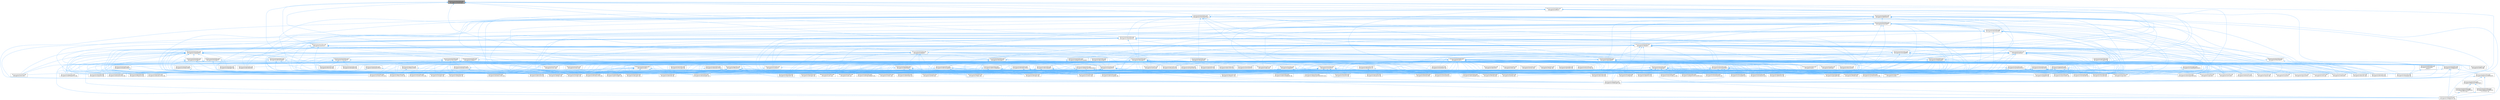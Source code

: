 digraph "/home/runner/work/doxygen/doxygen/src/linkedmap.h"
{
 // INTERACTIVE_SVG=YES
 // LATEX_PDF_SIZE
  bgcolor="transparent";
  edge [fontname=Helvetica,fontsize=10,labelfontname=Helvetica,labelfontsize=10];
  node [fontname=Helvetica,fontsize=10,shape=box,height=0.2,width=0.4];
  Node1 [label="/home/runner/work/doxygen\l/doxygen/src/linkedmap.h",height=0.2,width=0.4,color="gray40", fillcolor="grey60", style="filled", fontcolor="black",tooltip=" "];
  Node1 -> Node2 [dir="back",color="steelblue1",style="solid"];
  Node2 [label="/home/runner/work/doxygen\l/doxygen/src/classlist.h",height=0.2,width=0.4,color="grey40", fillcolor="white", style="filled",URL="$d2/df8/classlist_8h.html",tooltip=" "];
  Node2 -> Node3 [dir="back",color="steelblue1",style="solid"];
  Node3 [label="/home/runner/work/doxygen\l/doxygen/src/classdef.cpp",height=0.2,width=0.4,color="grey40", fillcolor="white", style="filled",URL="$de/d89/classdef_8cpp.html",tooltip=" "];
  Node2 -> Node4 [dir="back",color="steelblue1",style="solid"];
  Node4 [label="/home/runner/work/doxygen\l/doxygen/src/classlist.cpp",height=0.2,width=0.4,color="grey40", fillcolor="white", style="filled",URL="$d6/d10/classlist_8cpp.html",tooltip=" "];
  Node2 -> Node5 [dir="back",color="steelblue1",style="solid"];
  Node5 [label="/home/runner/work/doxygen\l/doxygen/src/code.l",height=0.2,width=0.4,color="grey40", fillcolor="white", style="filled",URL="$da/d1f/code_8l.html",tooltip=" "];
  Node2 -> Node6 [dir="back",color="steelblue1",style="solid"];
  Node6 [label="/home/runner/work/doxygen\l/doxygen/src/context.cpp",height=0.2,width=0.4,color="grey40", fillcolor="white", style="filled",URL="$db/d12/context_8cpp.html",tooltip=" "];
  Node2 -> Node7 [dir="back",color="steelblue1",style="solid"];
  Node7 [label="/home/runner/work/doxygen\l/doxygen/src/defgen.cpp",height=0.2,width=0.4,color="grey40", fillcolor="white", style="filled",URL="$d3/d17/defgen_8cpp.html",tooltip=" "];
  Node2 -> Node8 [dir="back",color="steelblue1",style="solid"];
  Node8 [label="/home/runner/work/doxygen\l/doxygen/src/diagram.cpp",height=0.2,width=0.4,color="grey40", fillcolor="white", style="filled",URL="$da/d0d/diagram_8cpp.html",tooltip=" "];
  Node2 -> Node9 [dir="back",color="steelblue1",style="solid"];
  Node9 [label="/home/runner/work/doxygen\l/doxygen/src/docbookgen.cpp",height=0.2,width=0.4,color="grey40", fillcolor="white", style="filled",URL="$d8/d29/docbookgen_8cpp.html",tooltip=" "];
  Node2 -> Node10 [dir="back",color="steelblue1",style="solid"];
  Node10 [label="/home/runner/work/doxygen\l/doxygen/src/docparser.cpp",height=0.2,width=0.4,color="grey40", fillcolor="white", style="filled",URL="$da/d17/docparser_8cpp.html",tooltip=" "];
  Node2 -> Node11 [dir="back",color="steelblue1",style="solid"];
  Node11 [label="/home/runner/work/doxygen\l/doxygen/src/dotgfxhierarchytable.cpp",height=0.2,width=0.4,color="grey40", fillcolor="white", style="filled",URL="$d4/d09/dotgfxhierarchytable_8cpp.html",tooltip=" "];
  Node2 -> Node12 [dir="back",color="steelblue1",style="solid"];
  Node12 [label="/home/runner/work/doxygen\l/doxygen/src/dotgroupcollaboration.cpp",height=0.2,width=0.4,color="grey40", fillcolor="white", style="filled",URL="$d1/d86/dotgroupcollaboration_8cpp.html",tooltip=" "];
  Node2 -> Node13 [dir="back",color="steelblue1",style="solid"];
  Node13 [label="/home/runner/work/doxygen\l/doxygen/src/doxygen.cpp",height=0.2,width=0.4,color="grey40", fillcolor="white", style="filled",URL="$dc/d98/doxygen_8cpp.html",tooltip=" "];
  Node2 -> Node14 [dir="back",color="steelblue1",style="solid"];
  Node14 [label="/home/runner/work/doxygen\l/doxygen/src/filedef.cpp",height=0.2,width=0.4,color="grey40", fillcolor="white", style="filled",URL="$d6/ddc/filedef_8cpp.html",tooltip=" "];
  Node2 -> Node15 [dir="back",color="steelblue1",style="solid"];
  Node15 [label="/home/runner/work/doxygen\l/doxygen/src/fortrancode.l",height=0.2,width=0.4,color="grey40", fillcolor="white", style="filled",URL="$d9/d5b/fortrancode_8l.html",tooltip=" "];
  Node2 -> Node16 [dir="back",color="steelblue1",style="solid"];
  Node16 [label="/home/runner/work/doxygen\l/doxygen/src/groupdef.cpp",height=0.2,width=0.4,color="grey40", fillcolor="white", style="filled",URL="$d6/d42/groupdef_8cpp.html",tooltip=" "];
  Node2 -> Node17 [dir="back",color="steelblue1",style="solid"];
  Node17 [label="/home/runner/work/doxygen\l/doxygen/src/index.cpp",height=0.2,width=0.4,color="grey40", fillcolor="white", style="filled",URL="$db/d14/index_8cpp.html",tooltip="This file contains functions for the various index pages."];
  Node2 -> Node18 [dir="back",color="steelblue1",style="solid"];
  Node18 [label="/home/runner/work/doxygen\l/doxygen/src/latexgen.cpp",height=0.2,width=0.4,color="grey40", fillcolor="white", style="filled",URL="$d4/d42/latexgen_8cpp.html",tooltip=" "];
  Node2 -> Node19 [dir="back",color="steelblue1",style="solid"];
  Node19 [label="/home/runner/work/doxygen\l/doxygen/src/namespacedef.cpp",height=0.2,width=0.4,color="grey40", fillcolor="white", style="filled",URL="$d7/d1c/namespacedef_8cpp.html",tooltip=" "];
  Node2 -> Node20 [dir="back",color="steelblue1",style="solid"];
  Node20 [label="/home/runner/work/doxygen\l/doxygen/src/perlmodgen.cpp",height=0.2,width=0.4,color="grey40", fillcolor="white", style="filled",URL="$de/dd0/perlmodgen_8cpp.html",tooltip=" "];
  Node2 -> Node21 [dir="back",color="steelblue1",style="solid"];
  Node21 [label="/home/runner/work/doxygen\l/doxygen/src/pycode.l",height=0.2,width=0.4,color="grey40", fillcolor="white", style="filled",URL="$d3/ded/pycode_8l.html",tooltip=" "];
  Node2 -> Node22 [dir="back",color="steelblue1",style="solid"];
  Node22 [label="/home/runner/work/doxygen\l/doxygen/src/rtfgen.cpp",height=0.2,width=0.4,color="grey40", fillcolor="white", style="filled",URL="$d0/d9c/rtfgen_8cpp.html",tooltip=" "];
  Node2 -> Node23 [dir="back",color="steelblue1",style="solid"];
  Node23 [label="/home/runner/work/doxygen\l/doxygen/src/searchindex_js.cpp",height=0.2,width=0.4,color="grey40", fillcolor="white", style="filled",URL="$d9/d2f/searchindex__js_8cpp.html",tooltip=" "];
  Node2 -> Node24 [dir="back",color="steelblue1",style="solid"];
  Node24 [label="/home/runner/work/doxygen\l/doxygen/src/util.cpp",height=0.2,width=0.4,color="grey40", fillcolor="white", style="filled",URL="$df/d2d/util_8cpp.html",tooltip=" "];
  Node2 -> Node25 [dir="back",color="steelblue1",style="solid"];
  Node25 [label="/home/runner/work/doxygen\l/doxygen/src/vhdldocgen.cpp",height=0.2,width=0.4,color="grey40", fillcolor="white", style="filled",URL="$de/dea/vhdldocgen_8cpp.html",tooltip=" "];
  Node2 -> Node26 [dir="back",color="steelblue1",style="solid"];
  Node26 [label="/home/runner/work/doxygen\l/doxygen/src/xmlgen.cpp",height=0.2,width=0.4,color="grey40", fillcolor="white", style="filled",URL="$d0/dc3/xmlgen_8cpp.html",tooltip=" "];
  Node1 -> Node27 [dir="back",color="steelblue1",style="solid"];
  Node27 [label="/home/runner/work/doxygen\l/doxygen/src/dirdef.h",height=0.2,width=0.4,color="grey40", fillcolor="white", style="filled",URL="$d6/d15/dirdef_8h.html",tooltip=" "];
  Node27 -> Node6 [dir="back",color="steelblue1",style="solid"];
  Node27 -> Node28 [dir="back",color="steelblue1",style="solid"];
  Node28 [label="/home/runner/work/doxygen\l/doxygen/src/definition.cpp",height=0.2,width=0.4,color="grey40", fillcolor="white", style="filled",URL="$d3/dea/definition_8cpp.html",tooltip=" "];
  Node27 -> Node29 [dir="back",color="steelblue1",style="solid"];
  Node29 [label="/home/runner/work/doxygen\l/doxygen/src/dirdef.cpp",height=0.2,width=0.4,color="grey40", fillcolor="white", style="filled",URL="$d8/d52/dirdef_8cpp.html",tooltip=" "];
  Node27 -> Node9 [dir="back",color="steelblue1",style="solid"];
  Node27 -> Node30 [dir="back",color="steelblue1",style="solid"];
  Node30 [label="/home/runner/work/doxygen\l/doxygen/src/dotdirdeps.h",height=0.2,width=0.4,color="grey40", fillcolor="white", style="filled",URL="$d3/dcf/dotdirdeps_8h.html",tooltip=" "];
  Node30 -> Node6 [dir="back",color="steelblue1",style="solid"];
  Node30 -> Node29 [dir="back",color="steelblue1",style="solid"];
  Node30 -> Node9 [dir="back",color="steelblue1",style="solid"];
  Node30 -> Node31 [dir="back",color="steelblue1",style="solid"];
  Node31 [label="/home/runner/work/doxygen\l/doxygen/src/dotdirdeps.cpp",height=0.2,width=0.4,color="grey40", fillcolor="white", style="filled",URL="$da/d45/dotdirdeps_8cpp.html",tooltip=" "];
  Node30 -> Node32 [dir="back",color="steelblue1",style="solid"];
  Node32 [label="/home/runner/work/doxygen\l/doxygen/src/htmlgen.cpp",height=0.2,width=0.4,color="grey40", fillcolor="white", style="filled",URL="$d8/d6e/htmlgen_8cpp.html",tooltip=" "];
  Node30 -> Node18 [dir="back",color="steelblue1",style="solid"];
  Node30 -> Node22 [dir="back",color="steelblue1",style="solid"];
  Node27 -> Node13 [dir="back",color="steelblue1",style="solid"];
  Node27 -> Node33 [dir="back",color="steelblue1",style="solid"];
  Node33 [label="/home/runner/work/doxygen\l/doxygen/src/doxygen.h",height=0.2,width=0.4,color="grey40", fillcolor="white", style="filled",URL="$d1/da1/doxygen_8h.html",tooltip=" "];
  Node33 -> Node3 [dir="back",color="steelblue1",style="solid"];
  Node33 -> Node4 [dir="back",color="steelblue1",style="solid"];
  Node33 -> Node5 [dir="back",color="steelblue1",style="solid"];
  Node33 -> Node34 [dir="back",color="steelblue1",style="solid"];
  Node34 [label="/home/runner/work/doxygen\l/doxygen/src/commentcnv.l",height=0.2,width=0.4,color="grey40", fillcolor="white", style="filled",URL="$d0/d47/commentcnv_8l.html",tooltip=" "];
  Node33 -> Node35 [dir="back",color="steelblue1",style="solid"];
  Node35 [label="/home/runner/work/doxygen\l/doxygen/src/commentscan.l",height=0.2,width=0.4,color="grey40", fillcolor="white", style="filled",URL="$d7/d5f/commentscan_8l.html",tooltip=" "];
  Node33 -> Node36 [dir="back",color="steelblue1",style="solid"];
  Node36 [label="/home/runner/work/doxygen\l/doxygen/src/conceptdef.cpp",height=0.2,width=0.4,color="grey40", fillcolor="white", style="filled",URL="$d8/d0a/conceptdef_8cpp.html",tooltip=" "];
  Node33 -> Node6 [dir="back",color="steelblue1",style="solid"];
  Node33 -> Node7 [dir="back",color="steelblue1",style="solid"];
  Node33 -> Node28 [dir="back",color="steelblue1",style="solid"];
  Node33 -> Node8 [dir="back",color="steelblue1",style="solid"];
  Node33 -> Node29 [dir="back",color="steelblue1",style="solid"];
  Node33 -> Node9 [dir="back",color="steelblue1",style="solid"];
  Node33 -> Node37 [dir="back",color="steelblue1",style="solid"];
  Node37 [label="/home/runner/work/doxygen\l/doxygen/src/docbookvisitor.cpp",height=0.2,width=0.4,color="grey40", fillcolor="white", style="filled",URL="$dc/d05/docbookvisitor_8cpp.html",tooltip=" "];
  Node33 -> Node38 [dir="back",color="steelblue1",style="solid"];
  Node38 [label="/home/runner/work/doxygen\l/doxygen/src/docgroup.cpp",height=0.2,width=0.4,color="grey40", fillcolor="white", style="filled",URL="$d3/d36/docgroup_8cpp.html",tooltip=" "];
  Node33 -> Node39 [dir="back",color="steelblue1",style="solid"];
  Node39 [label="/home/runner/work/doxygen\l/doxygen/src/docnode.cpp",height=0.2,width=0.4,color="grey40", fillcolor="white", style="filled",URL="$d0/d2b/docnode_8cpp.html",tooltip=" "];
  Node33 -> Node10 [dir="back",color="steelblue1",style="solid"];
  Node33 -> Node40 [dir="back",color="steelblue1",style="solid"];
  Node40 [label="/home/runner/work/doxygen\l/doxygen/src/docsets.cpp",height=0.2,width=0.4,color="grey40", fillcolor="white", style="filled",URL="$d7/d8f/docsets_8cpp.html",tooltip=" "];
  Node33 -> Node41 [dir="back",color="steelblue1",style="solid"];
  Node41 [label="/home/runner/work/doxygen\l/doxygen/src/doctokenizer.l",height=0.2,width=0.4,color="grey40", fillcolor="white", style="filled",URL="$d1/d39/doctokenizer_8l.html",tooltip=" "];
  Node33 -> Node42 [dir="back",color="steelblue1",style="solid"];
  Node42 [label="/home/runner/work/doxygen\l/doxygen/src/docvisitor.cpp",height=0.2,width=0.4,color="grey40", fillcolor="white", style="filled",URL="$da/d39/docvisitor_8cpp.html",tooltip=" "];
  Node33 -> Node43 [dir="back",color="steelblue1",style="solid"];
  Node43 [label="/home/runner/work/doxygen\l/doxygen/src/dot.cpp",height=0.2,width=0.4,color="grey40", fillcolor="white", style="filled",URL="$de/daa/dot_8cpp.html",tooltip=" "];
  Node33 -> Node44 [dir="back",color="steelblue1",style="solid"];
  Node44 [label="/home/runner/work/doxygen\l/doxygen/src/dot.h",height=0.2,width=0.4,color="grey40", fillcolor="white", style="filled",URL="$d6/d4a/dot_8h.html",tooltip=" "];
  Node44 -> Node3 [dir="back",color="steelblue1",style="solid"];
  Node44 -> Node6 [dir="back",color="steelblue1",style="solid"];
  Node44 -> Node7 [dir="back",color="steelblue1",style="solid"];
  Node44 -> Node29 [dir="back",color="steelblue1",style="solid"];
  Node44 -> Node9 [dir="back",color="steelblue1",style="solid"];
  Node44 -> Node37 [dir="back",color="steelblue1",style="solid"];
  Node44 -> Node43 [dir="back",color="steelblue1",style="solid"];
  Node44 -> Node45 [dir="back",color="steelblue1",style="solid"];
  Node45 [label="/home/runner/work/doxygen\l/doxygen/src/dotfilepatcher.cpp",height=0.2,width=0.4,color="grey40", fillcolor="white", style="filled",URL="$d9/d92/dotfilepatcher_8cpp.html",tooltip=" "];
  Node44 -> Node46 [dir="back",color="steelblue1",style="solid"];
  Node46 [label="/home/runner/work/doxygen\l/doxygen/src/dotgraph.cpp",height=0.2,width=0.4,color="grey40", fillcolor="white", style="filled",URL="$de/d45/dotgraph_8cpp.html",tooltip=" "];
  Node44 -> Node47 [dir="back",color="steelblue1",style="solid"];
  Node47 [label="/home/runner/work/doxygen\l/doxygen/src/dotlegendgraph.cpp",height=0.2,width=0.4,color="grey40", fillcolor="white", style="filled",URL="$d4/d33/dotlegendgraph_8cpp.html",tooltip=" "];
  Node44 -> Node48 [dir="back",color="steelblue1",style="solid"];
  Node48 [label="/home/runner/work/doxygen\l/doxygen/src/dotrunner.cpp",height=0.2,width=0.4,color="grey40", fillcolor="white", style="filled",URL="$d1/dfe/dotrunner_8cpp.html",tooltip=" "];
  Node44 -> Node13 [dir="back",color="steelblue1",style="solid"];
  Node44 -> Node14 [dir="back",color="steelblue1",style="solid"];
  Node44 -> Node16 [dir="back",color="steelblue1",style="solid"];
  Node44 -> Node49 [dir="back",color="steelblue1",style="solid"];
  Node49 [label="/home/runner/work/doxygen\l/doxygen/src/htmldocvisitor.cpp",height=0.2,width=0.4,color="grey40", fillcolor="white", style="filled",URL="$da/db0/htmldocvisitor_8cpp.html",tooltip=" "];
  Node44 -> Node32 [dir="back",color="steelblue1",style="solid"];
  Node44 -> Node17 [dir="back",color="steelblue1",style="solid"];
  Node44 -> Node50 [dir="back",color="steelblue1",style="solid"];
  Node50 [label="/home/runner/work/doxygen\l/doxygen/src/latexdocvisitor.cpp",height=0.2,width=0.4,color="grey40", fillcolor="white", style="filled",URL="$d1/d4e/latexdocvisitor_8cpp.html",tooltip=" "];
  Node44 -> Node18 [dir="back",color="steelblue1",style="solid"];
  Node44 -> Node51 [dir="back",color="steelblue1",style="solid"];
  Node51 [label="/home/runner/work/doxygen\l/doxygen/src/mandocvisitor.cpp",height=0.2,width=0.4,color="grey40", fillcolor="white", style="filled",URL="$d8/dde/mandocvisitor_8cpp.html",tooltip=" "];
  Node44 -> Node52 [dir="back",color="steelblue1",style="solid"];
  Node52 [label="/home/runner/work/doxygen\l/doxygen/src/memberdef.cpp",height=0.2,width=0.4,color="grey40", fillcolor="white", style="filled",URL="$d0/d72/memberdef_8cpp.html",tooltip=" "];
  Node44 -> Node53 [dir="back",color="steelblue1",style="solid"];
  Node53 [label="/home/runner/work/doxygen\l/doxygen/src/rtfdocvisitor.cpp",height=0.2,width=0.4,color="grey40", fillcolor="white", style="filled",URL="$de/d9a/rtfdocvisitor_8cpp.html",tooltip=" "];
  Node44 -> Node22 [dir="back",color="steelblue1",style="solid"];
  Node44 -> Node54 [dir="back",color="steelblue1",style="solid"];
  Node54 [label="/home/runner/work/doxygen\l/doxygen/src/xmldocvisitor.cpp",height=0.2,width=0.4,color="grey40", fillcolor="white", style="filled",URL="$dd/db6/xmldocvisitor_8cpp.html",tooltip=" "];
  Node44 -> Node26 [dir="back",color="steelblue1",style="solid"];
  Node33 -> Node31 [dir="back",color="steelblue1",style="solid"];
  Node33 -> Node45 [dir="back",color="steelblue1",style="solid"];
  Node33 -> Node11 [dir="back",color="steelblue1",style="solid"];
  Node33 -> Node46 [dir="back",color="steelblue1",style="solid"];
  Node33 -> Node12 [dir="back",color="steelblue1",style="solid"];
  Node33 -> Node47 [dir="back",color="steelblue1",style="solid"];
  Node33 -> Node55 [dir="back",color="steelblue1",style="solid"];
  Node55 [label="/home/runner/work/doxygen\l/doxygen/src/dotnode.cpp",height=0.2,width=0.4,color="grey40", fillcolor="white", style="filled",URL="$df/d58/dotnode_8cpp.html",tooltip=" "];
  Node33 -> Node48 [dir="back",color="steelblue1",style="solid"];
  Node33 -> Node13 [dir="back",color="steelblue1",style="solid"];
  Node33 -> Node56 [dir="back",color="steelblue1",style="solid"];
  Node56 [label="/home/runner/work/doxygen\l/doxygen/src/eclipsehelp.cpp",height=0.2,width=0.4,color="grey40", fillcolor="white", style="filled",URL="$d8/d56/eclipsehelp_8cpp.html",tooltip=" "];
  Node33 -> Node57 [dir="back",color="steelblue1",style="solid"];
  Node57 [label="/home/runner/work/doxygen\l/doxygen/src/entry.cpp",height=0.2,width=0.4,color="grey40", fillcolor="white", style="filled",URL="$d2/dd2/entry_8cpp.html",tooltip=" "];
  Node33 -> Node14 [dir="back",color="steelblue1",style="solid"];
  Node33 -> Node58 [dir="back",color="steelblue1",style="solid"];
  Node58 [label="/home/runner/work/doxygen\l/doxygen/src/formula.cpp",height=0.2,width=0.4,color="grey40", fillcolor="white", style="filled",URL="$d7/d5b/formula_8cpp.html",tooltip=" "];
  Node33 -> Node15 [dir="back",color="steelblue1",style="solid"];
  Node33 -> Node59 [dir="back",color="steelblue1",style="solid"];
  Node59 [label="/home/runner/work/doxygen\l/doxygen/src/fortranscanner.l",height=0.2,width=0.4,color="grey40", fillcolor="white", style="filled",URL="$dd/d00/fortranscanner_8l.html",tooltip=" "];
  Node33 -> Node60 [dir="back",color="steelblue1",style="solid"];
  Node60 [label="/home/runner/work/doxygen\l/doxygen/src/ftvhelp.cpp",height=0.2,width=0.4,color="grey40", fillcolor="white", style="filled",URL="$db/d41/ftvhelp_8cpp.html",tooltip=" "];
  Node33 -> Node16 [dir="back",color="steelblue1",style="solid"];
  Node33 -> Node49 [dir="back",color="steelblue1",style="solid"];
  Node33 -> Node32 [dir="back",color="steelblue1",style="solid"];
  Node33 -> Node61 [dir="back",color="steelblue1",style="solid"];
  Node61 [label="/home/runner/work/doxygen\l/doxygen/src/htmlhelp.cpp",height=0.2,width=0.4,color="grey40", fillcolor="white", style="filled",URL="$d3/d4b/htmlhelp_8cpp.html",tooltip=" "];
  Node33 -> Node17 [dir="back",color="steelblue1",style="solid"];
  Node33 -> Node50 [dir="back",color="steelblue1",style="solid"];
  Node33 -> Node18 [dir="back",color="steelblue1",style="solid"];
  Node33 -> Node62 [dir="back",color="steelblue1",style="solid"];
  Node62 [label="/home/runner/work/doxygen\l/doxygen/src/layout.cpp",height=0.2,width=0.4,color="grey40", fillcolor="white", style="filled",URL="$db/d16/layout_8cpp.html",tooltip=" "];
  Node33 -> Node63 [dir="back",color="steelblue1",style="solid"];
  Node63 [label="/home/runner/work/doxygen\l/doxygen/src/lexcode.l",height=0.2,width=0.4,color="grey40", fillcolor="white", style="filled",URL="$d0/d7e/lexcode_8l.html",tooltip=" "];
  Node33 -> Node64 [dir="back",color="steelblue1",style="solid"];
  Node64 [label="/home/runner/work/doxygen\l/doxygen/src/main.cpp",height=0.2,width=0.4,color="grey40", fillcolor="white", style="filled",URL="$df/d0a/main_8cpp.html",tooltip="main entry point for doxygen"];
  Node33 -> Node51 [dir="back",color="steelblue1",style="solid"];
  Node33 -> Node65 [dir="back",color="steelblue1",style="solid"];
  Node65 [label="/home/runner/work/doxygen\l/doxygen/src/mangen.cpp",height=0.2,width=0.4,color="grey40", fillcolor="white", style="filled",URL="$d7/de7/mangen_8cpp.html",tooltip=" "];
  Node33 -> Node66 [dir="back",color="steelblue1",style="solid"];
  Node66 [label="/home/runner/work/doxygen\l/doxygen/src/markdown.cpp",height=0.2,width=0.4,color="grey40", fillcolor="white", style="filled",URL="$de/d04/markdown_8cpp.html",tooltip=" "];
  Node33 -> Node52 [dir="back",color="steelblue1",style="solid"];
  Node33 -> Node67 [dir="back",color="steelblue1",style="solid"];
  Node67 [label="/home/runner/work/doxygen\l/doxygen/src/membergroup.cpp",height=0.2,width=0.4,color="grey40", fillcolor="white", style="filled",URL="$d6/d18/membergroup_8cpp.html",tooltip=" "];
  Node33 -> Node68 [dir="back",color="steelblue1",style="solid"];
  Node68 [label="/home/runner/work/doxygen\l/doxygen/src/memberlist.cpp",height=0.2,width=0.4,color="grey40", fillcolor="white", style="filled",URL="$d0/d14/memberlist_8cpp.html",tooltip=" "];
  Node33 -> Node69 [dir="back",color="steelblue1",style="solid"];
  Node69 [label="/home/runner/work/doxygen\l/doxygen/src/message.cpp",height=0.2,width=0.4,color="grey40", fillcolor="white", style="filled",URL="$d8/d6a/message_8cpp.html",tooltip=" "];
  Node33 -> Node70 [dir="back",color="steelblue1",style="solid"];
  Node70 [label="/home/runner/work/doxygen\l/doxygen/src/msc.cpp",height=0.2,width=0.4,color="grey40", fillcolor="white", style="filled",URL="$db/d33/msc_8cpp.html",tooltip=" "];
  Node33 -> Node19 [dir="back",color="steelblue1",style="solid"];
  Node33 -> Node71 [dir="back",color="steelblue1",style="solid"];
  Node71 [label="/home/runner/work/doxygen\l/doxygen/src/outputgen.cpp",height=0.2,width=0.4,color="grey40", fillcolor="white", style="filled",URL="$d0/d17/outputgen_8cpp.html",tooltip=" "];
  Node33 -> Node72 [dir="back",color="steelblue1",style="solid"];
  Node72 [label="/home/runner/work/doxygen\l/doxygen/src/outputlist.cpp",height=0.2,width=0.4,color="grey40", fillcolor="white", style="filled",URL="$db/dd8/outputlist_8cpp.html",tooltip=" "];
  Node33 -> Node73 [dir="back",color="steelblue1",style="solid"];
  Node73 [label="/home/runner/work/doxygen\l/doxygen/src/outputlist.h",height=0.2,width=0.4,color="grey40", fillcolor="white", style="filled",URL="$d2/db9/outputlist_8h.html",tooltip=" "];
  Node73 -> Node3 [dir="back",color="steelblue1",style="solid"];
  Node73 -> Node4 [dir="back",color="steelblue1",style="solid"];
  Node73 -> Node5 [dir="back",color="steelblue1",style="solid"];
  Node73 -> Node36 [dir="back",color="steelblue1",style="solid"];
  Node73 -> Node6 [dir="back",color="steelblue1",style="solid"];
  Node73 -> Node28 [dir="back",color="steelblue1",style="solid"];
  Node73 -> Node29 [dir="back",color="steelblue1",style="solid"];
  Node73 -> Node9 [dir="back",color="steelblue1",style="solid"];
  Node73 -> Node13 [dir="back",color="steelblue1",style="solid"];
  Node73 -> Node14 [dir="back",color="steelblue1",style="solid"];
  Node73 -> Node74 [dir="back",color="steelblue1",style="solid"];
  Node74 [label="/home/runner/work/doxygen\l/doxygen/src/fileparser.cpp",height=0.2,width=0.4,color="grey40", fillcolor="white", style="filled",URL="$d9/d74/fileparser_8cpp.html",tooltip=" "];
  Node73 -> Node15 [dir="back",color="steelblue1",style="solid"];
  Node73 -> Node60 [dir="back",color="steelblue1",style="solid"];
  Node73 -> Node16 [dir="back",color="steelblue1",style="solid"];
  Node73 -> Node49 [dir="back",color="steelblue1",style="solid"];
  Node73 -> Node32 [dir="back",color="steelblue1",style="solid"];
  Node73 -> Node17 [dir="back",color="steelblue1",style="solid"];
  Node73 -> Node50 [dir="back",color="steelblue1",style="solid"];
  Node73 -> Node18 [dir="back",color="steelblue1",style="solid"];
  Node73 -> Node63 [dir="back",color="steelblue1",style="solid"];
  Node73 -> Node65 [dir="back",color="steelblue1",style="solid"];
  Node73 -> Node52 [dir="back",color="steelblue1",style="solid"];
  Node73 -> Node67 [dir="back",color="steelblue1",style="solid"];
  Node73 -> Node68 [dir="back",color="steelblue1",style="solid"];
  Node73 -> Node19 [dir="back",color="steelblue1",style="solid"];
  Node73 -> Node72 [dir="back",color="steelblue1",style="solid"];
  Node73 -> Node75 [dir="back",color="steelblue1",style="solid"];
  Node75 [label="/home/runner/work/doxygen\l/doxygen/src/pagedef.cpp",height=0.2,width=0.4,color="grey40", fillcolor="white", style="filled",URL="$d9/db4/pagedef_8cpp.html",tooltip=" "];
  Node73 -> Node21 [dir="back",color="steelblue1",style="solid"];
  Node73 -> Node22 [dir="back",color="steelblue1",style="solid"];
  Node73 -> Node76 [dir="back",color="steelblue1",style="solid"];
  Node76 [label="/home/runner/work/doxygen\l/doxygen/src/sqlcode.l",height=0.2,width=0.4,color="grey40", fillcolor="white", style="filled",URL="$d2/dda/sqlcode_8l.html",tooltip=" "];
  Node73 -> Node77 [dir="back",color="steelblue1",style="solid"];
  Node77 [label="/home/runner/work/doxygen\l/doxygen/src/tooltip.cpp",height=0.2,width=0.4,color="grey40", fillcolor="white", style="filled",URL="$d7/d56/tooltip_8cpp.html",tooltip=" "];
  Node73 -> Node24 [dir="back",color="steelblue1",style="solid"];
  Node73 -> Node78 [dir="back",color="steelblue1",style="solid"];
  Node78 [label="/home/runner/work/doxygen\l/doxygen/src/vhdlcode.l",height=0.2,width=0.4,color="grey40", fillcolor="white", style="filled",URL="$d5/d6a/vhdlcode_8l.html",tooltip=" "];
  Node73 -> Node25 [dir="back",color="steelblue1",style="solid"];
  Node73 -> Node79 [dir="back",color="steelblue1",style="solid"];
  Node79 [label="/home/runner/work/doxygen\l/doxygen/src/vhdljjparser.cpp",height=0.2,width=0.4,color="grey40", fillcolor="white", style="filled",URL="$d1/d86/vhdljjparser_8cpp.html",tooltip=" "];
  Node73 -> Node80 [dir="back",color="steelblue1",style="solid"];
  Node80 [label="/home/runner/work/doxygen\l/doxygen/src/xmlcode.l",height=0.2,width=0.4,color="grey40", fillcolor="white", style="filled",URL="$dc/dc1/xmlcode_8l.html",tooltip=" "];
  Node73 -> Node26 [dir="back",color="steelblue1",style="solid"];
  Node33 -> Node75 [dir="back",color="steelblue1",style="solid"];
  Node33 -> Node20 [dir="back",color="steelblue1",style="solid"];
  Node33 -> Node81 [dir="back",color="steelblue1",style="solid"];
  Node81 [label="/home/runner/work/doxygen\l/doxygen/src/plantuml.cpp",height=0.2,width=0.4,color="grey40", fillcolor="white", style="filled",URL="$d7/d5b/plantuml_8cpp.html",tooltip=" "];
  Node33 -> Node82 [dir="back",color="steelblue1",style="solid"];
  Node82 [label="/home/runner/work/doxygen\l/doxygen/src/pre.l",height=0.2,width=0.4,color="grey40", fillcolor="white", style="filled",URL="$d0/da7/pre_8l.html",tooltip=" "];
  Node33 -> Node21 [dir="back",color="steelblue1",style="solid"];
  Node33 -> Node83 [dir="back",color="steelblue1",style="solid"];
  Node83 [label="/home/runner/work/doxygen\l/doxygen/src/pyscanner.l",height=0.2,width=0.4,color="grey40", fillcolor="white", style="filled",URL="$de/d2b/pyscanner_8l.html",tooltip=" "];
  Node33 -> Node84 [dir="back",color="steelblue1",style="solid"];
  Node84 [label="/home/runner/work/doxygen\l/doxygen/src/qhp.cpp",height=0.2,width=0.4,color="grey40", fillcolor="white", style="filled",URL="$d9/d45/qhp_8cpp.html",tooltip=" "];
  Node33 -> Node53 [dir="back",color="steelblue1",style="solid"];
  Node33 -> Node22 [dir="back",color="steelblue1",style="solid"];
  Node33 -> Node85 [dir="back",color="steelblue1",style="solid"];
  Node85 [label="/home/runner/work/doxygen\l/doxygen/src/scanner.l",height=0.2,width=0.4,color="grey40", fillcolor="white", style="filled",URL="$da/d11/scanner_8l.html",tooltip=" "];
  Node33 -> Node86 [dir="back",color="steelblue1",style="solid"];
  Node86 [label="/home/runner/work/doxygen\l/doxygen/src/searchindex.cpp",height=0.2,width=0.4,color="grey40", fillcolor="white", style="filled",URL="$d7/d79/searchindex_8cpp.html",tooltip=" "];
  Node33 -> Node23 [dir="back",color="steelblue1",style="solid"];
  Node33 -> Node76 [dir="back",color="steelblue1",style="solid"];
  Node33 -> Node87 [dir="back",color="steelblue1",style="solid"];
  Node87 [label="/home/runner/work/doxygen\l/doxygen/src/symbolresolver.cpp",height=0.2,width=0.4,color="grey40", fillcolor="white", style="filled",URL="$d2/d99/symbolresolver_8cpp.html",tooltip=" "];
  Node33 -> Node88 [dir="back",color="steelblue1",style="solid"];
  Node88 [label="/home/runner/work/doxygen\l/doxygen/src/tagreader.cpp",height=0.2,width=0.4,color="grey40", fillcolor="white", style="filled",URL="$d4/d7b/tagreader_8cpp.html",tooltip=" "];
  Node33 -> Node77 [dir="back",color="steelblue1",style="solid"];
  Node33 -> Node24 [dir="back",color="steelblue1",style="solid"];
  Node33 -> Node78 [dir="back",color="steelblue1",style="solid"];
  Node33 -> Node25 [dir="back",color="steelblue1",style="solid"];
  Node33 -> Node79 [dir="back",color="steelblue1",style="solid"];
  Node33 -> Node80 [dir="back",color="steelblue1",style="solid"];
  Node33 -> Node54 [dir="back",color="steelblue1",style="solid"];
  Node33 -> Node26 [dir="back",color="steelblue1",style="solid"];
  Node27 -> Node14 [dir="back",color="steelblue1",style="solid"];
  Node27 -> Node16 [dir="back",color="steelblue1",style="solid"];
  Node27 -> Node89 [dir="back",color="steelblue1",style="solid"];
  Node89 [label="/home/runner/work/doxygen\l/doxygen/src/groupdef.h",height=0.2,width=0.4,color="grey40", fillcolor="white", style="filled",URL="$d1/de6/groupdef_8h.html",tooltip=" "];
  Node89 -> Node3 [dir="back",color="steelblue1",style="solid"];
  Node89 -> Node4 [dir="back",color="steelblue1",style="solid"];
  Node89 -> Node5 [dir="back",color="steelblue1",style="solid"];
  Node89 -> Node6 [dir="back",color="steelblue1",style="solid"];
  Node89 -> Node28 [dir="back",color="steelblue1",style="solid"];
  Node89 -> Node9 [dir="back",color="steelblue1",style="solid"];
  Node89 -> Node39 [dir="back",color="steelblue1",style="solid"];
  Node89 -> Node10 [dir="back",color="steelblue1",style="solid"];
  Node89 -> Node40 [dir="back",color="steelblue1",style="solid"];
  Node89 -> Node90 [dir="back",color="steelblue1",style="solid"];
  Node90 [label="/home/runner/work/doxygen\l/doxygen/src/dotgroupcollaboration.h",height=0.2,width=0.4,color="grey40", fillcolor="white", style="filled",URL="$d7/d99/dotgroupcollaboration_8h.html",tooltip=" "];
  Node90 -> Node6 [dir="back",color="steelblue1",style="solid"];
  Node90 -> Node9 [dir="back",color="steelblue1",style="solid"];
  Node90 -> Node12 [dir="back",color="steelblue1",style="solid"];
  Node90 -> Node16 [dir="back",color="steelblue1",style="solid"];
  Node90 -> Node32 [dir="back",color="steelblue1",style="solid"];
  Node90 -> Node18 [dir="back",color="steelblue1",style="solid"];
  Node89 -> Node13 [dir="back",color="steelblue1",style="solid"];
  Node89 -> Node14 [dir="back",color="steelblue1",style="solid"];
  Node89 -> Node15 [dir="back",color="steelblue1",style="solid"];
  Node89 -> Node16 [dir="back",color="steelblue1",style="solid"];
  Node89 -> Node61 [dir="back",color="steelblue1",style="solid"];
  Node89 -> Node17 [dir="back",color="steelblue1",style="solid"];
  Node89 -> Node18 [dir="back",color="steelblue1",style="solid"];
  Node89 -> Node52 [dir="back",color="steelblue1",style="solid"];
  Node89 -> Node67 [dir="back",color="steelblue1",style="solid"];
  Node89 -> Node68 [dir="back",color="steelblue1",style="solid"];
  Node89 -> Node75 [dir="back",color="steelblue1",style="solid"];
  Node89 -> Node20 [dir="back",color="steelblue1",style="solid"];
  Node89 -> Node21 [dir="back",color="steelblue1",style="solid"];
  Node89 -> Node84 [dir="back",color="steelblue1",style="solid"];
  Node89 -> Node22 [dir="back",color="steelblue1",style="solid"];
  Node89 -> Node86 [dir="back",color="steelblue1",style="solid"];
  Node89 -> Node23 [dir="back",color="steelblue1",style="solid"];
  Node89 -> Node24 [dir="back",color="steelblue1",style="solid"];
  Node89 -> Node25 [dir="back",color="steelblue1",style="solid"];
  Node89 -> Node26 [dir="back",color="steelblue1",style="solid"];
  Node27 -> Node32 [dir="back",color="steelblue1",style="solid"];
  Node27 -> Node17 [dir="back",color="steelblue1",style="solid"];
  Node27 -> Node18 [dir="back",color="steelblue1",style="solid"];
  Node27 -> Node22 [dir="back",color="steelblue1",style="solid"];
  Node27 -> Node24 [dir="back",color="steelblue1",style="solid"];
  Node27 -> Node26 [dir="back",color="steelblue1",style="solid"];
  Node1 -> Node91 [dir="back",color="steelblue1",style="solid"];
  Node91 [label="/home/runner/work/doxygen\l/doxygen/src/filename.h",height=0.2,width=0.4,color="grey40", fillcolor="white", style="filled",URL="$dc/dd6/filename_8h.html",tooltip=" "];
  Node91 -> Node5 [dir="back",color="steelblue1",style="solid"];
  Node91 -> Node6 [dir="back",color="steelblue1",style="solid"];
  Node91 -> Node7 [dir="back",color="steelblue1",style="solid"];
  Node91 -> Node29 [dir="back",color="steelblue1",style="solid"];
  Node91 -> Node9 [dir="back",color="steelblue1",style="solid"];
  Node91 -> Node37 [dir="back",color="steelblue1",style="solid"];
  Node91 -> Node13 [dir="back",color="steelblue1",style="solid"];
  Node91 -> Node14 [dir="back",color="steelblue1",style="solid"];
  Node91 -> Node17 [dir="back",color="steelblue1",style="solid"];
  Node91 -> Node18 [dir="back",color="steelblue1",style="solid"];
  Node91 -> Node20 [dir="back",color="steelblue1",style="solid"];
  Node91 -> Node22 [dir="back",color="steelblue1",style="solid"];
  Node91 -> Node23 [dir="back",color="steelblue1",style="solid"];
  Node91 -> Node88 [dir="back",color="steelblue1",style="solid"];
  Node91 -> Node24 [dir="back",color="steelblue1",style="solid"];
  Node91 -> Node25 [dir="back",color="steelblue1",style="solid"];
  Node91 -> Node54 [dir="back",color="steelblue1",style="solid"];
  Node91 -> Node26 [dir="back",color="steelblue1",style="solid"];
  Node1 -> Node58 [dir="back",color="steelblue1",style="solid"];
  Node1 -> Node89 [dir="back",color="steelblue1",style="solid"];
  Node1 -> Node61 [dir="back",color="steelblue1",style="solid"];
  Node1 -> Node92 [dir="back",color="steelblue1",style="solid"];
  Node92 [label="/home/runner/work/doxygen\l/doxygen/src/memberlist.h",height=0.2,width=0.4,color="grey40", fillcolor="white", style="filled",URL="$dd/d78/memberlist_8h.html",tooltip=" "];
  Node92 -> Node3 [dir="back",color="steelblue1",style="solid"];
  Node92 -> Node93 [dir="back",color="steelblue1",style="solid"];
  Node93 [label="/home/runner/work/doxygen\l/doxygen/src/context.h",height=0.2,width=0.4,color="grey40", fillcolor="white", style="filled",URL="$dc/d1e/context_8h.html",tooltip=" "];
  Node93 -> Node6 [dir="back",color="steelblue1",style="solid"];
  Node93 -> Node13 [dir="back",color="steelblue1",style="solid"];
  Node92 -> Node7 [dir="back",color="steelblue1",style="solid"];
  Node92 -> Node28 [dir="back",color="steelblue1",style="solid"];
  Node92 -> Node9 [dir="back",color="steelblue1",style="solid"];
  Node92 -> Node94 [dir="back",color="steelblue1",style="solid"];
  Node94 [label="/home/runner/work/doxygen\l/doxygen/src/dotcallgraph.cpp",height=0.2,width=0.4,color="grey40", fillcolor="white", style="filled",URL="$d4/dd5/dotcallgraph_8cpp.html",tooltip=" "];
  Node92 -> Node55 [dir="back",color="steelblue1",style="solid"];
  Node92 -> Node13 [dir="back",color="steelblue1",style="solid"];
  Node92 -> Node33 [dir="back",color="steelblue1",style="solid"];
  Node92 -> Node14 [dir="back",color="steelblue1",style="solid"];
  Node92 -> Node95 [dir="back",color="steelblue1",style="solid"];
  Node95 [label="/home/runner/work/doxygen\l/doxygen/src/filedef.h",height=0.2,width=0.4,color="grey40", fillcolor="white", style="filled",URL="$d4/d3a/filedef_8h.html",tooltip=" "];
  Node95 -> Node3 [dir="back",color="steelblue1",style="solid"];
  Node95 -> Node5 [dir="back",color="steelblue1",style="solid"];
  Node95 -> Node96 [dir="back",color="steelblue1",style="solid"];
  Node96 [label="/home/runner/work/doxygen\l/doxygen/src/conceptdef.h",height=0.2,width=0.4,color="grey40", fillcolor="white", style="filled",URL="$da/df1/conceptdef_8h.html",tooltip=" "];
  Node96 -> Node36 [dir="back",color="steelblue1",style="solid"];
  Node96 -> Node13 [dir="back",color="steelblue1",style="solid"];
  Node96 -> Node14 [dir="back",color="steelblue1",style="solid"];
  Node96 -> Node19 [dir="back",color="steelblue1",style="solid"];
  Node96 -> Node97 [dir="back",color="steelblue1",style="solid"];
  Node97 [label="/home/runner/work/doxygen\l/doxygen/src/util.h",height=0.2,width=0.4,color="grey40", fillcolor="white", style="filled",URL="$d8/d3c/util_8h.html",tooltip="A bunch of utility functions."];
  Node97 -> Node98 [dir="back",color="steelblue1",style="solid"];
  Node98 [label="/home/runner/work/doxygen\l/doxygen/src/cite.cpp",height=0.2,width=0.4,color="grey40", fillcolor="white", style="filled",URL="$d5/d0b/cite_8cpp.html",tooltip=" "];
  Node97 -> Node3 [dir="back",color="steelblue1",style="solid"];
  Node97 -> Node4 [dir="back",color="steelblue1",style="solid"];
  Node97 -> Node5 [dir="back",color="steelblue1",style="solid"];
  Node97 -> Node34 [dir="back",color="steelblue1",style="solid"];
  Node97 -> Node35 [dir="back",color="steelblue1",style="solid"];
  Node97 -> Node36 [dir="back",color="steelblue1",style="solid"];
  Node97 -> Node6 [dir="back",color="steelblue1",style="solid"];
  Node97 -> Node99 [dir="back",color="steelblue1",style="solid"];
  Node99 [label="/home/runner/work/doxygen\l/doxygen/src/declinfo.l",height=0.2,width=0.4,color="grey40", fillcolor="white", style="filled",URL="$d8/d0f/declinfo_8l.html",tooltip=" "];
  Node97 -> Node100 [dir="back",color="steelblue1",style="solid"];
  Node100 [label="/home/runner/work/doxygen\l/doxygen/src/defargs.l",height=0.2,width=0.4,color="grey40", fillcolor="white", style="filled",URL="$de/df3/defargs_8l.html",tooltip=" "];
  Node97 -> Node7 [dir="back",color="steelblue1",style="solid"];
  Node97 -> Node28 [dir="back",color="steelblue1",style="solid"];
  Node97 -> Node101 [dir="back",color="steelblue1",style="solid"];
  Node101 [label="/home/runner/work/doxygen\l/doxygen/src/dia.cpp",height=0.2,width=0.4,color="grey40", fillcolor="white", style="filled",URL="$d1/df5/dia_8cpp.html",tooltip=" "];
  Node97 -> Node8 [dir="back",color="steelblue1",style="solid"];
  Node97 -> Node29 [dir="back",color="steelblue1",style="solid"];
  Node97 -> Node9 [dir="back",color="steelblue1",style="solid"];
  Node97 -> Node37 [dir="back",color="steelblue1",style="solid"];
  Node97 -> Node38 [dir="back",color="steelblue1",style="solid"];
  Node97 -> Node39 [dir="back",color="steelblue1",style="solid"];
  Node97 -> Node10 [dir="back",color="steelblue1",style="solid"];
  Node97 -> Node40 [dir="back",color="steelblue1",style="solid"];
  Node97 -> Node42 [dir="back",color="steelblue1",style="solid"];
  Node97 -> Node43 [dir="back",color="steelblue1",style="solid"];
  Node97 -> Node94 [dir="back",color="steelblue1",style="solid"];
  Node97 -> Node102 [dir="back",color="steelblue1",style="solid"];
  Node102 [label="/home/runner/work/doxygen\l/doxygen/src/dotclassgraph.cpp",height=0.2,width=0.4,color="grey40", fillcolor="white", style="filled",URL="$d4/dcd/dotclassgraph_8cpp.html",tooltip=" "];
  Node97 -> Node31 [dir="back",color="steelblue1",style="solid"];
  Node97 -> Node45 [dir="back",color="steelblue1",style="solid"];
  Node97 -> Node11 [dir="back",color="steelblue1",style="solid"];
  Node97 -> Node46 [dir="back",color="steelblue1",style="solid"];
  Node97 -> Node12 [dir="back",color="steelblue1",style="solid"];
  Node97 -> Node103 [dir="back",color="steelblue1",style="solid"];
  Node103 [label="/home/runner/work/doxygen\l/doxygen/src/dotincldepgraph.cpp",height=0.2,width=0.4,color="grey40", fillcolor="white", style="filled",URL="$da/d57/dotincldepgraph_8cpp.html",tooltip=" "];
  Node97 -> Node47 [dir="back",color="steelblue1",style="solid"];
  Node97 -> Node55 [dir="back",color="steelblue1",style="solid"];
  Node97 -> Node48 [dir="back",color="steelblue1",style="solid"];
  Node97 -> Node13 [dir="back",color="steelblue1",style="solid"];
  Node97 -> Node56 [dir="back",color="steelblue1",style="solid"];
  Node97 -> Node104 [dir="back",color="steelblue1",style="solid"];
  Node104 [label="/home/runner/work/doxygen\l/doxygen/src/emoji.cpp",height=0.2,width=0.4,color="grey40", fillcolor="white", style="filled",URL="$d2/d38/emoji_8cpp.html",tooltip=" "];
  Node97 -> Node57 [dir="back",color="steelblue1",style="solid"];
  Node97 -> Node14 [dir="back",color="steelblue1",style="solid"];
  Node97 -> Node91 [dir="back",color="steelblue1",style="solid"];
  Node97 -> Node58 [dir="back",color="steelblue1",style="solid"];
  Node97 -> Node15 [dir="back",color="steelblue1",style="solid"];
  Node97 -> Node59 [dir="back",color="steelblue1",style="solid"];
  Node97 -> Node60 [dir="back",color="steelblue1",style="solid"];
  Node97 -> Node16 [dir="back",color="steelblue1",style="solid"];
  Node97 -> Node105 [dir="back",color="steelblue1",style="solid"];
  Node105 [label="/home/runner/work/doxygen\l/doxygen/src/htags.cpp",height=0.2,width=0.4,color="grey40", fillcolor="white", style="filled",URL="$d9/db7/htags_8cpp.html",tooltip=" "];
  Node97 -> Node49 [dir="back",color="steelblue1",style="solid"];
  Node97 -> Node32 [dir="back",color="steelblue1",style="solid"];
  Node97 -> Node61 [dir="back",color="steelblue1",style="solid"];
  Node97 -> Node17 [dir="back",color="steelblue1",style="solid"];
  Node97 -> Node106 [dir="back",color="steelblue1",style="solid"];
  Node106 [label="/home/runner/work/doxygen\l/doxygen/src/language.cpp",height=0.2,width=0.4,color="grey40", fillcolor="white", style="filled",URL="$d2/d48/language_8cpp.html",tooltip=" "];
  Node97 -> Node50 [dir="back",color="steelblue1",style="solid"];
  Node97 -> Node18 [dir="back",color="steelblue1",style="solid"];
  Node97 -> Node62 [dir="back",color="steelblue1",style="solid"];
  Node97 -> Node107 [dir="back",color="steelblue1",style="solid"];
  Node107 [label="/home/runner/work/doxygen\l/doxygen/src/lexscanner.l",height=0.2,width=0.4,color="grey40", fillcolor="white", style="filled",URL="$d4/d7d/lexscanner_8l.html",tooltip=" "];
  Node97 -> Node51 [dir="back",color="steelblue1",style="solid"];
  Node97 -> Node65 [dir="back",color="steelblue1",style="solid"];
  Node97 -> Node66 [dir="back",color="steelblue1",style="solid"];
  Node97 -> Node52 [dir="back",color="steelblue1",style="solid"];
  Node97 -> Node67 [dir="back",color="steelblue1",style="solid"];
  Node97 -> Node68 [dir="back",color="steelblue1",style="solid"];
  Node97 -> Node70 [dir="back",color="steelblue1",style="solid"];
  Node97 -> Node19 [dir="back",color="steelblue1",style="solid"];
  Node97 -> Node75 [dir="back",color="steelblue1",style="solid"];
  Node97 -> Node20 [dir="back",color="steelblue1",style="solid"];
  Node97 -> Node81 [dir="back",color="steelblue1",style="solid"];
  Node97 -> Node108 [dir="back",color="steelblue1",style="solid"];
  Node108 [label="/home/runner/work/doxygen\l/doxygen/src/portable.cpp",height=0.2,width=0.4,color="grey40", fillcolor="white", style="filled",URL="$d0/d1c/portable_8cpp.html",tooltip=" "];
  Node97 -> Node82 [dir="back",color="steelblue1",style="solid"];
  Node97 -> Node21 [dir="back",color="steelblue1",style="solid"];
  Node97 -> Node83 [dir="back",color="steelblue1",style="solid"];
  Node97 -> Node84 [dir="back",color="steelblue1",style="solid"];
  Node97 -> Node109 [dir="back",color="steelblue1",style="solid"];
  Node109 [label="/home/runner/work/doxygen\l/doxygen/src/reflist.cpp",height=0.2,width=0.4,color="grey40", fillcolor="white", style="filled",URL="$d4/d09/reflist_8cpp.html",tooltip=" "];
  Node97 -> Node110 [dir="back",color="steelblue1",style="solid"];
  Node110 [label="/home/runner/work/doxygen\l/doxygen/src/resourcemgr.cpp",height=0.2,width=0.4,color="grey40", fillcolor="white", style="filled",URL="$d6/dde/resourcemgr_8cpp.html",tooltip=" "];
  Node97 -> Node53 [dir="back",color="steelblue1",style="solid"];
  Node97 -> Node22 [dir="back",color="steelblue1",style="solid"];
  Node97 -> Node85 [dir="back",color="steelblue1",style="solid"];
  Node97 -> Node86 [dir="back",color="steelblue1",style="solid"];
  Node97 -> Node23 [dir="back",color="steelblue1",style="solid"];
  Node97 -> Node76 [dir="back",color="steelblue1",style="solid"];
  Node97 -> Node87 [dir="back",color="steelblue1",style="solid"];
  Node97 -> Node88 [dir="back",color="steelblue1",style="solid"];
  Node97 -> Node111 [dir="back",color="steelblue1",style="solid"];
  Node111 [label="/home/runner/work/doxygen\l/doxygen/src/template.cpp",height=0.2,width=0.4,color="grey40", fillcolor="white", style="filled",URL="$df/d54/template_8cpp.html",tooltip=" "];
  Node97 -> Node112 [dir="back",color="steelblue1",style="solid"];
  Node112 [label="/home/runner/work/doxygen\l/doxygen/src/textdocvisitor.cpp",height=0.2,width=0.4,color="grey40", fillcolor="white", style="filled",URL="$d3/da6/textdocvisitor_8cpp.html",tooltip=" "];
  Node97 -> Node77 [dir="back",color="steelblue1",style="solid"];
  Node97 -> Node24 [dir="back",color="steelblue1",style="solid"];
  Node97 -> Node78 [dir="back",color="steelblue1",style="solid"];
  Node97 -> Node25 [dir="back",color="steelblue1",style="solid"];
  Node97 -> Node79 [dir="back",color="steelblue1",style="solid"];
  Node97 -> Node113 [dir="back",color="steelblue1",style="solid"];
  Node113 [label="/home/runner/work/doxygen\l/doxygen/src/vhdljjparser.h",height=0.2,width=0.4,color="grey40", fillcolor="white", style="filled",URL="$d2/d55/vhdljjparser_8h.html",tooltip=" "];
  Node113 -> Node13 [dir="back",color="steelblue1",style="solid"];
  Node113 -> Node25 [dir="back",color="steelblue1",style="solid"];
  Node113 -> Node79 [dir="back",color="steelblue1",style="solid"];
  Node113 -> Node114 [dir="back",color="steelblue1",style="solid"];
  Node114 [label="/home/runner/work/doxygen\l/doxygen/vhdlparser/VhdlParser.h",height=0.2,width=0.4,color="grey40", fillcolor="white", style="filled",URL="$d5/df9/_vhdl_parser_8h.html",tooltip=" "];
  Node114 -> Node25 [dir="back",color="steelblue1",style="solid"];
  Node114 -> Node115 [dir="back",color="steelblue1",style="solid"];
  Node115 [label="/home/runner/work/doxygen\l/doxygen/vhdlparser/VhdlParser\lErrorHandler.hpp",height=0.2,width=0.4,color="grey40", fillcolor="white", style="filled",URL="$d2/dc3/_vhdl_parser_error_handler_8hpp.html",tooltip=" "];
  Node115 -> Node79 [dir="back",color="steelblue1",style="solid"];
  Node114 -> Node116 [dir="back",color="steelblue1",style="solid"];
  Node116 [label="/home/runner/work/doxygen\l/doxygen/vhdlparser/vhdlstring.h",height=0.2,width=0.4,color="grey40", fillcolor="white", style="filled",URL="$d9/d48/vhdlstring_8h.html",tooltip=" "];
  Node116 -> Node115 [dir="back",color="steelblue1",style="solid"];
  Node116 -> Node117 [dir="back",color="steelblue1",style="solid"];
  Node117 [label="/home/runner/work/doxygen\l/doxygen/vhdlparser/VhdlParser\lTokenManager.h",height=0.2,width=0.4,color="grey40", fillcolor="white", style="filled",URL="$d7/dad/_vhdl_parser_token_manager_8h.html",tooltip=" "];
  Node117 -> Node79 [dir="back",color="steelblue1",style="solid"];
  Node97 -> Node80 [dir="back",color="steelblue1",style="solid"];
  Node97 -> Node54 [dir="back",color="steelblue1",style="solid"];
  Node97 -> Node26 [dir="back",color="steelblue1",style="solid"];
  Node95 -> Node6 [dir="back",color="steelblue1",style="solid"];
  Node95 -> Node7 [dir="back",color="steelblue1",style="solid"];
  Node95 -> Node28 [dir="back",color="steelblue1",style="solid"];
  Node95 -> Node29 [dir="back",color="steelblue1",style="solid"];
  Node95 -> Node37 [dir="back",color="steelblue1",style="solid"];
  Node95 -> Node10 [dir="back",color="steelblue1",style="solid"];
  Node95 -> Node40 [dir="back",color="steelblue1",style="solid"];
  Node95 -> Node118 [dir="back",color="steelblue1",style="solid"];
  Node118 [label="/home/runner/work/doxygen\l/doxygen/src/dotincldepgraph.h",height=0.2,width=0.4,color="grey40", fillcolor="white", style="filled",URL="$dd/d8c/dotincldepgraph_8h.html",tooltip=" "];
  Node118 -> Node6 [dir="back",color="steelblue1",style="solid"];
  Node118 -> Node9 [dir="back",color="steelblue1",style="solid"];
  Node118 -> Node103 [dir="back",color="steelblue1",style="solid"];
  Node118 -> Node14 [dir="back",color="steelblue1",style="solid"];
  Node118 -> Node32 [dir="back",color="steelblue1",style="solid"];
  Node118 -> Node18 [dir="back",color="steelblue1",style="solid"];
  Node118 -> Node22 [dir="back",color="steelblue1",style="solid"];
  Node118 -> Node26 [dir="back",color="steelblue1",style="solid"];
  Node95 -> Node14 [dir="back",color="steelblue1",style="solid"];
  Node95 -> Node15 [dir="back",color="steelblue1",style="solid"];
  Node95 -> Node60 [dir="back",color="steelblue1",style="solid"];
  Node95 -> Node16 [dir="back",color="steelblue1",style="solid"];
  Node95 -> Node49 [dir="back",color="steelblue1",style="solid"];
  Node95 -> Node61 [dir="back",color="steelblue1",style="solid"];
  Node95 -> Node17 [dir="back",color="steelblue1",style="solid"];
  Node95 -> Node50 [dir="back",color="steelblue1",style="solid"];
  Node95 -> Node63 [dir="back",color="steelblue1",style="solid"];
  Node95 -> Node51 [dir="back",color="steelblue1",style="solid"];
  Node95 -> Node52 [dir="back",color="steelblue1",style="solid"];
  Node95 -> Node67 [dir="back",color="steelblue1",style="solid"];
  Node95 -> Node68 [dir="back",color="steelblue1",style="solid"];
  Node95 -> Node119 [dir="back",color="steelblue1",style="solid"];
  Node119 [label="/home/runner/work/doxygen\l/doxygen/src/namespacedef.h",height=0.2,width=0.4,color="grey40", fillcolor="white", style="filled",URL="$d7/d97/namespacedef_8h.html",tooltip=" "];
  Node119 -> Node3 [dir="back",color="steelblue1",style="solid"];
  Node119 -> Node5 [dir="back",color="steelblue1",style="solid"];
  Node119 -> Node36 [dir="back",color="steelblue1",style="solid"];
  Node119 -> Node6 [dir="back",color="steelblue1",style="solid"];
  Node119 -> Node7 [dir="back",color="steelblue1",style="solid"];
  Node119 -> Node28 [dir="back",color="steelblue1",style="solid"];
  Node119 -> Node9 [dir="back",color="steelblue1",style="solid"];
  Node119 -> Node39 [dir="back",color="steelblue1",style="solid"];
  Node119 -> Node10 [dir="back",color="steelblue1",style="solid"];
  Node119 -> Node40 [dir="back",color="steelblue1",style="solid"];
  Node119 -> Node12 [dir="back",color="steelblue1",style="solid"];
  Node119 -> Node13 [dir="back",color="steelblue1",style="solid"];
  Node119 -> Node14 [dir="back",color="steelblue1",style="solid"];
  Node119 -> Node15 [dir="back",color="steelblue1",style="solid"];
  Node119 -> Node16 [dir="back",color="steelblue1",style="solid"];
  Node119 -> Node17 [dir="back",color="steelblue1",style="solid"];
  Node119 -> Node18 [dir="back",color="steelblue1",style="solid"];
  Node119 -> Node52 [dir="back",color="steelblue1",style="solid"];
  Node119 -> Node67 [dir="back",color="steelblue1",style="solid"];
  Node119 -> Node68 [dir="back",color="steelblue1",style="solid"];
  Node119 -> Node19 [dir="back",color="steelblue1",style="solid"];
  Node119 -> Node75 [dir="back",color="steelblue1",style="solid"];
  Node119 -> Node20 [dir="back",color="steelblue1",style="solid"];
  Node119 -> Node21 [dir="back",color="steelblue1",style="solid"];
  Node119 -> Node22 [dir="back",color="steelblue1",style="solid"];
  Node119 -> Node23 [dir="back",color="steelblue1",style="solid"];
  Node119 -> Node87 [dir="back",color="steelblue1",style="solid"];
  Node119 -> Node24 [dir="back",color="steelblue1",style="solid"];
  Node119 -> Node25 [dir="back",color="steelblue1",style="solid"];
  Node119 -> Node26 [dir="back",color="steelblue1",style="solid"];
  Node95 -> Node82 [dir="back",color="steelblue1",style="solid"];
  Node95 -> Node21 [dir="back",color="steelblue1",style="solid"];
  Node95 -> Node53 [dir="back",color="steelblue1",style="solid"];
  Node95 -> Node86 [dir="back",color="steelblue1",style="solid"];
  Node95 -> Node76 [dir="back",color="steelblue1",style="solid"];
  Node95 -> Node88 [dir="back",color="steelblue1",style="solid"];
  Node95 -> Node77 [dir="back",color="steelblue1",style="solid"];
  Node95 -> Node24 [dir="back",color="steelblue1",style="solid"];
  Node95 -> Node78 [dir="back",color="steelblue1",style="solid"];
  Node95 -> Node80 [dir="back",color="steelblue1",style="solid"];
  Node95 -> Node54 [dir="back",color="steelblue1",style="solid"];
  Node92 -> Node16 [dir="back",color="steelblue1",style="solid"];
  Node92 -> Node17 [dir="back",color="steelblue1",style="solid"];
  Node92 -> Node52 [dir="back",color="steelblue1",style="solid"];
  Node92 -> Node67 [dir="back",color="steelblue1",style="solid"];
  Node92 -> Node68 [dir="back",color="steelblue1",style="solid"];
  Node92 -> Node19 [dir="back",color="steelblue1",style="solid"];
  Node92 -> Node20 [dir="back",color="steelblue1",style="solid"];
  Node92 -> Node24 [dir="back",color="steelblue1",style="solid"];
  Node92 -> Node25 [dir="back",color="steelblue1",style="solid"];
  Node92 -> Node26 [dir="back",color="steelblue1",style="solid"];
  Node1 -> Node120 [dir="back",color="steelblue1",style="solid"];
  Node120 [label="/home/runner/work/doxygen\l/doxygen/src/membername.h",height=0.2,width=0.4,color="grey40", fillcolor="white", style="filled",URL="$d7/dfc/membername_8h.html",tooltip=" "];
  Node120 -> Node3 [dir="back",color="steelblue1",style="solid"];
  Node120 -> Node5 [dir="back",color="steelblue1",style="solid"];
  Node120 -> Node6 [dir="back",color="steelblue1",style="solid"];
  Node120 -> Node9 [dir="back",color="steelblue1",style="solid"];
  Node120 -> Node13 [dir="back",color="steelblue1",style="solid"];
  Node120 -> Node15 [dir="back",color="steelblue1",style="solid"];
  Node120 -> Node16 [dir="back",color="steelblue1",style="solid"];
  Node120 -> Node52 [dir="back",color="steelblue1",style="solid"];
  Node120 -> Node19 [dir="back",color="steelblue1",style="solid"];
  Node120 -> Node20 [dir="back",color="steelblue1",style="solid"];
  Node120 -> Node21 [dir="back",color="steelblue1",style="solid"];
  Node120 -> Node23 [dir="back",color="steelblue1",style="solid"];
  Node120 -> Node76 [dir="back",color="steelblue1",style="solid"];
  Node120 -> Node24 [dir="back",color="steelblue1",style="solid"];
  Node120 -> Node78 [dir="back",color="steelblue1",style="solid"];
  Node120 -> Node25 [dir="back",color="steelblue1",style="solid"];
  Node120 -> Node80 [dir="back",color="steelblue1",style="solid"];
  Node120 -> Node26 [dir="back",color="steelblue1",style="solid"];
  Node1 -> Node119 [dir="back",color="steelblue1",style="solid"];
  Node1 -> Node121 [dir="back",color="steelblue1",style="solid"];
  Node121 [label="/home/runner/work/doxygen\l/doxygen/src/reflist.h",height=0.2,width=0.4,color="grey40", fillcolor="white", style="filled",URL="$d1/d02/reflist_8h.html",tooltip=" "];
  Node121 -> Node35 [dir="back",color="steelblue1",style="solid"];
  Node121 -> Node28 [dir="back",color="steelblue1",style="solid"];
  Node121 -> Node122 [dir="back",color="steelblue1",style="solid"];
  Node122 [label="/home/runner/work/doxygen\l/doxygen/src/definition.h",height=0.2,width=0.4,color="grey40", fillcolor="white", style="filled",URL="$df/da1/definition_8h.html",tooltip=" "];
  Node122 -> Node123 [dir="back",color="steelblue1",style="solid"];
  Node123 [label="/home/runner/work/doxygen\l/doxygen/src/classdef.h",height=0.2,width=0.4,color="grey40", fillcolor="white", style="filled",URL="$d1/da6/classdef_8h.html",tooltip=" "];
  Node123 -> Node3 [dir="back",color="steelblue1",style="solid"];
  Node123 -> Node2 [dir="back",color="steelblue1",style="solid"];
  Node123 -> Node93 [dir="back",color="steelblue1",style="solid"];
  Node123 -> Node8 [dir="back",color="steelblue1",style="solid"];
  Node123 -> Node9 [dir="back",color="steelblue1",style="solid"];
  Node123 -> Node40 [dir="back",color="steelblue1",style="solid"];
  Node123 -> Node124 [dir="back",color="steelblue1",style="solid"];
  Node124 [label="/home/runner/work/doxygen\l/doxygen/src/dotclassgraph.h",height=0.2,width=0.4,color="grey40", fillcolor="white", style="filled",URL="$d5/d04/dotclassgraph_8h.html",tooltip=" "];
  Node124 -> Node3 [dir="back",color="steelblue1",style="solid"];
  Node124 -> Node6 [dir="back",color="steelblue1",style="solid"];
  Node124 -> Node7 [dir="back",color="steelblue1",style="solid"];
  Node124 -> Node9 [dir="back",color="steelblue1",style="solid"];
  Node124 -> Node102 [dir="back",color="steelblue1",style="solid"];
  Node124 -> Node32 [dir="back",color="steelblue1",style="solid"];
  Node124 -> Node18 [dir="back",color="steelblue1",style="solid"];
  Node124 -> Node22 [dir="back",color="steelblue1",style="solid"];
  Node124 -> Node26 [dir="back",color="steelblue1",style="solid"];
  Node123 -> Node125 [dir="back",color="steelblue1",style="solid"];
  Node125 [label="/home/runner/work/doxygen\l/doxygen/src/dotgfxhierarchytable.h",height=0.2,width=0.4,color="grey40", fillcolor="white", style="filled",URL="$d2/de7/dotgfxhierarchytable_8h.html",tooltip=" "];
  Node125 -> Node6 [dir="back",color="steelblue1",style="solid"];
  Node125 -> Node93 [dir="back",color="steelblue1",style="solid"];
  Node125 -> Node11 [dir="back",color="steelblue1",style="solid"];
  Node125 -> Node32 [dir="back",color="steelblue1",style="solid"];
  Node125 -> Node17 [dir="back",color="steelblue1",style="solid"];
  Node123 -> Node55 [dir="back",color="steelblue1",style="solid"];
  Node123 -> Node14 [dir="back",color="steelblue1",style="solid"];
  Node123 -> Node60 [dir="back",color="steelblue1",style="solid"];
  Node123 -> Node16 [dir="back",color="steelblue1",style="solid"];
  Node123 -> Node126 [dir="back",color="steelblue1",style="solid"];
  Node126 [label="/home/runner/work/doxygen\l/doxygen/src/memberdef.h",height=0.2,width=0.4,color="grey40", fillcolor="white", style="filled",URL="$d4/d46/memberdef_8h.html",tooltip=" "];
  Node126 -> Node9 [dir="back",color="steelblue1",style="solid"];
  Node126 -> Node40 [dir="back",color="steelblue1",style="solid"];
  Node126 -> Node127 [dir="back",color="steelblue1",style="solid"];
  Node127 [label="/home/runner/work/doxygen\l/doxygen/src/dotcallgraph.h",height=0.2,width=0.4,color="grey40", fillcolor="white", style="filled",URL="$dc/dcf/dotcallgraph_8h.html",tooltip=" "];
  Node127 -> Node6 [dir="back",color="steelblue1",style="solid"];
  Node127 -> Node9 [dir="back",color="steelblue1",style="solid"];
  Node127 -> Node94 [dir="back",color="steelblue1",style="solid"];
  Node127 -> Node32 [dir="back",color="steelblue1",style="solid"];
  Node127 -> Node18 [dir="back",color="steelblue1",style="solid"];
  Node127 -> Node52 [dir="back",color="steelblue1",style="solid"];
  Node127 -> Node22 [dir="back",color="steelblue1",style="solid"];
  Node126 -> Node14 [dir="back",color="steelblue1",style="solid"];
  Node126 -> Node49 [dir="back",color="steelblue1",style="solid"];
  Node126 -> Node61 [dir="back",color="steelblue1",style="solid"];
  Node126 -> Node52 [dir="back",color="steelblue1",style="solid"];
  Node126 -> Node92 [dir="back",color="steelblue1",style="solid"];
  Node126 -> Node120 [dir="back",color="steelblue1",style="solid"];
  Node126 -> Node84 [dir="back",color="steelblue1",style="solid"];
  Node126 -> Node25 [dir="back",color="steelblue1",style="solid"];
  Node126 -> Node26 [dir="back",color="steelblue1",style="solid"];
  Node123 -> Node67 [dir="back",color="steelblue1",style="solid"];
  Node123 -> Node68 [dir="back",color="steelblue1",style="solid"];
  Node123 -> Node19 [dir="back",color="steelblue1",style="solid"];
  Node123 -> Node20 [dir="back",color="steelblue1",style="solid"];
  Node123 -> Node23 [dir="back",color="steelblue1",style="solid"];
  Node123 -> Node128 [dir="back",color="steelblue1",style="solid"];
  Node128 [label="/home/runner/work/doxygen\l/doxygen/src/symbolresolver.h",height=0.2,width=0.4,color="grey40", fillcolor="white", style="filled",URL="$d9/db2/symbolresolver_8h.html",tooltip=" "];
  Node128 -> Node3 [dir="back",color="steelblue1",style="solid"];
  Node128 -> Node5 [dir="back",color="steelblue1",style="solid"];
  Node128 -> Node13 [dir="back",color="steelblue1",style="solid"];
  Node128 -> Node21 [dir="back",color="steelblue1",style="solid"];
  Node128 -> Node87 [dir="back",color="steelblue1",style="solid"];
  Node128 -> Node24 [dir="back",color="steelblue1",style="solid"];
  Node123 -> Node129 [dir="back",color="steelblue1",style="solid"];
  Node129 [label="/home/runner/work/doxygen\l/doxygen/src/translator.h",height=0.2,width=0.4,color="grey40", fillcolor="white", style="filled",URL="$d9/df1/translator_8h.html",tooltip=" "];
  Node129 -> Node106 [dir="back",color="steelblue1",style="solid"];
  Node129 -> Node130 [dir="back",color="steelblue1",style="solid"];
  Node130 [label="/home/runner/work/doxygen\l/doxygen/src/language.h",height=0.2,width=0.4,color="grey40", fillcolor="white", style="filled",URL="$d8/dce/language_8h.html",tooltip=" "];
  Node130 -> Node98 [dir="back",color="steelblue1",style="solid"];
  Node130 -> Node3 [dir="back",color="steelblue1",style="solid"];
  Node130 -> Node4 [dir="back",color="steelblue1",style="solid"];
  Node130 -> Node35 [dir="back",color="steelblue1",style="solid"];
  Node130 -> Node36 [dir="back",color="steelblue1",style="solid"];
  Node130 -> Node131 [dir="back",color="steelblue1",style="solid"];
  Node131 [label="/home/runner/work/doxygen\l/doxygen/src/configimpl.l",height=0.2,width=0.4,color="grey40", fillcolor="white", style="filled",URL="$d9/de3/configimpl_8l.html",tooltip=" "];
  Node130 -> Node6 [dir="back",color="steelblue1",style="solid"];
  Node130 -> Node132 [dir="back",color="steelblue1",style="solid"];
  Node132 [label="/home/runner/work/doxygen\l/doxygen/src/datetime.cpp",height=0.2,width=0.4,color="grey40", fillcolor="white", style="filled",URL="$d7/d14/datetime_8cpp.html",tooltip=" "];
  Node130 -> Node28 [dir="back",color="steelblue1",style="solid"];
  Node130 -> Node29 [dir="back",color="steelblue1",style="solid"];
  Node130 -> Node9 [dir="back",color="steelblue1",style="solid"];
  Node130 -> Node37 [dir="back",color="steelblue1",style="solid"];
  Node130 -> Node39 [dir="back",color="steelblue1",style="solid"];
  Node130 -> Node43 [dir="back",color="steelblue1",style="solid"];
  Node130 -> Node11 [dir="back",color="steelblue1",style="solid"];
  Node130 -> Node47 [dir="back",color="steelblue1",style="solid"];
  Node130 -> Node55 [dir="back",color="steelblue1",style="solid"];
  Node130 -> Node13 [dir="back",color="steelblue1",style="solid"];
  Node130 -> Node14 [dir="back",color="steelblue1",style="solid"];
  Node130 -> Node59 [dir="back",color="steelblue1",style="solid"];
  Node130 -> Node60 [dir="back",color="steelblue1",style="solid"];
  Node130 -> Node16 [dir="back",color="steelblue1",style="solid"];
  Node130 -> Node49 [dir="back",color="steelblue1",style="solid"];
  Node130 -> Node32 [dir="back",color="steelblue1",style="solid"];
  Node130 -> Node61 [dir="back",color="steelblue1",style="solid"];
  Node130 -> Node17 [dir="back",color="steelblue1",style="solid"];
  Node130 -> Node106 [dir="back",color="steelblue1",style="solid"];
  Node130 -> Node50 [dir="back",color="steelblue1",style="solid"];
  Node130 -> Node18 [dir="back",color="steelblue1",style="solid"];
  Node130 -> Node62 [dir="back",color="steelblue1",style="solid"];
  Node130 -> Node51 [dir="back",color="steelblue1",style="solid"];
  Node130 -> Node65 [dir="back",color="steelblue1",style="solid"];
  Node130 -> Node52 [dir="back",color="steelblue1",style="solid"];
  Node130 -> Node67 [dir="back",color="steelblue1",style="solid"];
  Node130 -> Node68 [dir="back",color="steelblue1",style="solid"];
  Node130 -> Node19 [dir="back",color="steelblue1",style="solid"];
  Node130 -> Node75 [dir="back",color="steelblue1",style="solid"];
  Node130 -> Node83 [dir="back",color="steelblue1",style="solid"];
  Node130 -> Node53 [dir="back",color="steelblue1",style="solid"];
  Node130 -> Node22 [dir="back",color="steelblue1",style="solid"];
  Node130 -> Node85 [dir="back",color="steelblue1",style="solid"];
  Node130 -> Node86 [dir="back",color="steelblue1",style="solid"];
  Node130 -> Node23 [dir="back",color="steelblue1",style="solid"];
  Node130 -> Node24 [dir="back",color="steelblue1",style="solid"];
  Node130 -> Node25 [dir="back",color="steelblue1",style="solid"];
  Node130 -> Node79 [dir="back",color="steelblue1",style="solid"];
  Node130 -> Node54 [dir="back",color="steelblue1",style="solid"];
  Node130 -> Node26 [dir="back",color="steelblue1",style="solid"];
  Node129 -> Node133 [dir="back",color="steelblue1",style="solid"];
  Node133 [label="/home/runner/work/doxygen\l/doxygen/src/translator\l_adapter.h",height=0.2,width=0.4,color="grey40", fillcolor="white", style="filled",URL="$da/de6/translator__adapter_8h.html",tooltip=" "];
  Node133 -> Node106 [dir="back",color="steelblue1",style="solid"];
  Node123 -> Node24 [dir="back",color="steelblue1",style="solid"];
  Node123 -> Node78 [dir="back",color="steelblue1",style="solid"];
  Node122 -> Node96 [dir="back",color="steelblue1",style="solid"];
  Node122 -> Node134 [dir="back",color="steelblue1",style="solid"];
  Node134 [label="/home/runner/work/doxygen\l/doxygen/src/definitionimpl.h",height=0.2,width=0.4,color="grey40", fillcolor="white", style="filled",URL="$d2/dab/definitionimpl_8h.html",tooltip=" "];
  Node134 -> Node3 [dir="back",color="steelblue1",style="solid"];
  Node134 -> Node36 [dir="back",color="steelblue1",style="solid"];
  Node134 -> Node28 [dir="back",color="steelblue1",style="solid"];
  Node134 -> Node29 [dir="back",color="steelblue1",style="solid"];
  Node134 -> Node14 [dir="back",color="steelblue1",style="solid"];
  Node134 -> Node16 [dir="back",color="steelblue1",style="solid"];
  Node134 -> Node52 [dir="back",color="steelblue1",style="solid"];
  Node134 -> Node19 [dir="back",color="steelblue1",style="solid"];
  Node134 -> Node75 [dir="back",color="steelblue1",style="solid"];
  Node122 -> Node27 [dir="back",color="steelblue1",style="solid"];
  Node122 -> Node41 [dir="back",color="steelblue1",style="solid"];
  Node122 -> Node95 [dir="back",color="steelblue1",style="solid"];
  Node122 -> Node89 [dir="back",color="steelblue1",style="solid"];
  Node122 -> Node126 [dir="back",color="steelblue1",style="solid"];
  Node122 -> Node119 [dir="back",color="steelblue1",style="solid"];
  Node122 -> Node72 [dir="back",color="steelblue1",style="solid"];
  Node122 -> Node135 [dir="back",color="steelblue1",style="solid"];
  Node135 [label="/home/runner/work/doxygen\l/doxygen/src/pagedef.h",height=0.2,width=0.4,color="grey40", fillcolor="white", style="filled",URL="$dd/d66/pagedef_8h.html",tooltip=" "];
  Node135 -> Node6 [dir="back",color="steelblue1",style="solid"];
  Node135 -> Node28 [dir="back",color="steelblue1",style="solid"];
  Node135 -> Node9 [dir="back",color="steelblue1",style="solid"];
  Node135 -> Node39 [dir="back",color="steelblue1",style="solid"];
  Node135 -> Node10 [dir="back",color="steelblue1",style="solid"];
  Node135 -> Node12 [dir="back",color="steelblue1",style="solid"];
  Node135 -> Node13 [dir="back",color="steelblue1",style="solid"];
  Node135 -> Node60 [dir="back",color="steelblue1",style="solid"];
  Node135 -> Node16 [dir="back",color="steelblue1",style="solid"];
  Node135 -> Node32 [dir="back",color="steelblue1",style="solid"];
  Node135 -> Node17 [dir="back",color="steelblue1",style="solid"];
  Node135 -> Node18 [dir="back",color="steelblue1",style="solid"];
  Node135 -> Node75 [dir="back",color="steelblue1",style="solid"];
  Node135 -> Node20 [dir="back",color="steelblue1",style="solid"];
  Node135 -> Node22 [dir="back",color="steelblue1",style="solid"];
  Node135 -> Node86 [dir="back",color="steelblue1",style="solid"];
  Node135 -> Node23 [dir="back",color="steelblue1",style="solid"];
  Node135 -> Node24 [dir="back",color="steelblue1",style="solid"];
  Node135 -> Node26 [dir="back",color="steelblue1",style="solid"];
  Node122 -> Node109 [dir="back",color="steelblue1",style="solid"];
  Node122 -> Node136 [dir="back",color="steelblue1",style="solid"];
  Node136 [label="/home/runner/work/doxygen\l/doxygen/src/scopedtypevariant.h",height=0.2,width=0.4,color="grey40", fillcolor="white", style="filled",URL="$d7/d7a/scopedtypevariant_8h.html",tooltip=" "];
  Node136 -> Node5 [dir="back",color="steelblue1",style="solid"];
  Node136 -> Node21 [dir="back",color="steelblue1",style="solid"];
  Node122 -> Node77 [dir="back",color="steelblue1",style="solid"];
  Node122 -> Node25 [dir="back",color="steelblue1",style="solid"];
  Node122 -> Node79 [dir="back",color="steelblue1",style="solid"];
  Node121 -> Node13 [dir="back",color="steelblue1",style="solid"];
  Node121 -> Node137 [dir="back",color="steelblue1",style="solid"];
  Node137 [label="/home/runner/work/doxygen\l/doxygen/src/entry.h",height=0.2,width=0.4,color="grey40", fillcolor="white", style="filled",URL="$d1/dc6/entry_8h.html",tooltip=" "];
  Node137 -> Node98 [dir="back",color="steelblue1",style="solid"];
  Node137 -> Node3 [dir="back",color="steelblue1",style="solid"];
  Node137 -> Node5 [dir="back",color="steelblue1",style="solid"];
  Node137 -> Node35 [dir="back",color="steelblue1",style="solid"];
  Node137 -> Node100 [dir="back",color="steelblue1",style="solid"];
  Node137 -> Node38 [dir="back",color="steelblue1",style="solid"];
  Node137 -> Node13 [dir="back",color="steelblue1",style="solid"];
  Node137 -> Node57 [dir="back",color="steelblue1",style="solid"];
  Node137 -> Node14 [dir="back",color="steelblue1",style="solid"];
  Node137 -> Node59 [dir="back",color="steelblue1",style="solid"];
  Node137 -> Node16 [dir="back",color="steelblue1",style="solid"];
  Node137 -> Node107 [dir="back",color="steelblue1",style="solid"];
  Node137 -> Node66 [dir="back",color="steelblue1",style="solid"];
  Node137 -> Node67 [dir="back",color="steelblue1",style="solid"];
  Node137 -> Node82 [dir="back",color="steelblue1",style="solid"];
  Node137 -> Node21 [dir="back",color="steelblue1",style="solid"];
  Node137 -> Node83 [dir="back",color="steelblue1",style="solid"];
  Node137 -> Node85 [dir="back",color="steelblue1",style="solid"];
  Node137 -> Node76 [dir="back",color="steelblue1",style="solid"];
  Node137 -> Node138 [dir="back",color="steelblue1",style="solid"];
  Node138 [label="/home/runner/work/doxygen\l/doxygen/src/stlsupport.cpp",height=0.2,width=0.4,color="grey40", fillcolor="white", style="filled",URL="$d9/da1/stlsupport_8cpp.html",tooltip=" "];
  Node137 -> Node88 [dir="back",color="steelblue1",style="solid"];
  Node137 -> Node24 [dir="back",color="steelblue1",style="solid"];
  Node137 -> Node78 [dir="back",color="steelblue1",style="solid"];
  Node137 -> Node139 [dir="back",color="steelblue1",style="solid"];
  Node139 [label="/home/runner/work/doxygen\l/doxygen/src/vhdldocgen.h",height=0.2,width=0.4,color="grey40", fillcolor="white", style="filled",URL="$dd/dec/vhdldocgen_8h.html",tooltip=" "];
  Node139 -> Node3 [dir="back",color="steelblue1",style="solid"];
  Node139 -> Node4 [dir="back",color="steelblue1",style="solid"];
  Node139 -> Node6 [dir="back",color="steelblue1",style="solid"];
  Node139 -> Node28 [dir="back",color="steelblue1",style="solid"];
  Node139 -> Node39 [dir="back",color="steelblue1",style="solid"];
  Node139 -> Node11 [dir="back",color="steelblue1",style="solid"];
  Node139 -> Node13 [dir="back",color="steelblue1",style="solid"];
  Node139 -> Node14 [dir="back",color="steelblue1",style="solid"];
  Node139 -> Node16 [dir="back",color="steelblue1",style="solid"];
  Node139 -> Node49 [dir="back",color="steelblue1",style="solid"];
  Node139 -> Node32 [dir="back",color="steelblue1",style="solid"];
  Node139 -> Node17 [dir="back",color="steelblue1",style="solid"];
  Node139 -> Node106 [dir="back",color="steelblue1",style="solid"];
  Node139 -> Node62 [dir="back",color="steelblue1",style="solid"];
  Node139 -> Node52 [dir="back",color="steelblue1",style="solid"];
  Node139 -> Node68 [dir="back",color="steelblue1",style="solid"];
  Node139 -> Node19 [dir="back",color="steelblue1",style="solid"];
  Node139 -> Node72 [dir="back",color="steelblue1",style="solid"];
  Node139 -> Node22 [dir="back",color="steelblue1",style="solid"];
  Node139 -> Node78 [dir="back",color="steelblue1",style="solid"];
  Node139 -> Node25 [dir="back",color="steelblue1",style="solid"];
  Node139 -> Node79 [dir="back",color="steelblue1",style="solid"];
  Node139 -> Node113 [dir="back",color="steelblue1",style="solid"];
  Node137 -> Node113 [dir="back",color="steelblue1",style="solid"];
  Node137 -> Node80 [dir="back",color="steelblue1",style="solid"];
  Node121 -> Node140 [dir="back",color="steelblue1",style="solid"];
  Node140 [label="/home/runner/work/doxygen\l/doxygen/src/membergroup.h",height=0.2,width=0.4,color="grey40", fillcolor="white", style="filled",URL="$d9/d11/membergroup_8h.html",tooltip=" "];
  Node140 -> Node3 [dir="back",color="steelblue1",style="solid"];
  Node140 -> Node123 [dir="back",color="steelblue1",style="solid"];
  Node140 -> Node9 [dir="back",color="steelblue1",style="solid"];
  Node140 -> Node141 [dir="back",color="steelblue1",style="solid"];
  Node141 [label="/home/runner/work/doxygen\l/doxygen/src/docgroup.h",height=0.2,width=0.4,color="grey40", fillcolor="white", style="filled",URL="$d4/d32/docgroup_8h.html",tooltip=" "];
  Node141 -> Node35 [dir="back",color="steelblue1",style="solid"];
  Node141 -> Node38 [dir="back",color="steelblue1",style="solid"];
  Node140 -> Node41 [dir="back",color="steelblue1",style="solid"];
  Node140 -> Node55 [dir="back",color="steelblue1",style="solid"];
  Node140 -> Node13 [dir="back",color="steelblue1",style="solid"];
  Node140 -> Node33 [dir="back",color="steelblue1",style="solid"];
  Node140 -> Node14 [dir="back",color="steelblue1",style="solid"];
  Node140 -> Node16 [dir="back",color="steelblue1",style="solid"];
  Node140 -> Node89 [dir="back",color="steelblue1",style="solid"];
  Node140 -> Node52 [dir="back",color="steelblue1",style="solid"];
  Node140 -> Node67 [dir="back",color="steelblue1",style="solid"];
  Node140 -> Node68 [dir="back",color="steelblue1",style="solid"];
  Node140 -> Node92 [dir="back",color="steelblue1",style="solid"];
  Node140 -> Node19 [dir="back",color="steelblue1",style="solid"];
  Node140 -> Node119 [dir="back",color="steelblue1",style="solid"];
  Node140 -> Node20 [dir="back",color="steelblue1",style="solid"];
  Node140 -> Node24 [dir="back",color="steelblue1",style="solid"];
  Node140 -> Node25 [dir="back",color="steelblue1",style="solid"];
  Node140 -> Node26 [dir="back",color="steelblue1",style="solid"];
  Node121 -> Node75 [dir="back",color="steelblue1",style="solid"];
  Node121 -> Node109 [dir="back",color="steelblue1",style="solid"];
  Node121 -> Node24 [dir="back",color="steelblue1",style="solid"];
  Node1 -> Node142 [dir="back",color="steelblue1",style="solid"];
  Node142 [label="/home/runner/work/doxygen\l/doxygen/src/section.h",height=0.2,width=0.4,color="grey40", fillcolor="white", style="filled",URL="$d1/d2a/section_8h.html",tooltip=" "];
  Node142 -> Node35 [dir="back",color="steelblue1",style="solid"];
  Node142 -> Node28 [dir="back",color="steelblue1",style="solid"];
  Node142 -> Node9 [dir="back",color="steelblue1",style="solid"];
  Node142 -> Node143 [dir="back",color="steelblue1",style="solid"];
  Node143 [label="/home/runner/work/doxygen\l/doxygen/src/docnode.h",height=0.2,width=0.4,color="grey40", fillcolor="white", style="filled",URL="$de/d2b/docnode_8h.html",tooltip=" "];
  Node143 -> Node144 [dir="back",color="steelblue1",style="solid"];
  Node144 [label="/home/runner/work/doxygen\l/doxygen/src/docbookvisitor.h",height=0.2,width=0.4,color="grey40", fillcolor="white", style="filled",URL="$de/dcd/docbookvisitor_8h.html",tooltip=" "];
  Node144 -> Node9 [dir="back",color="steelblue1",style="solid"];
  Node144 -> Node37 [dir="back",color="steelblue1",style="solid"];
  Node143 -> Node39 [dir="back",color="steelblue1",style="solid"];
  Node143 -> Node145 [dir="back",color="steelblue1",style="solid"];
  Node145 [label="/home/runner/work/doxygen\l/doxygen/src/docparser_p.h",height=0.2,width=0.4,color="grey40", fillcolor="white", style="filled",URL="$df/dc9/docparser__p_8h.html",tooltip="Private header shared between docparser.cpp and docnode.cpp."];
  Node145 -> Node39 [dir="back",color="steelblue1",style="solid"];
  Node145 -> Node10 [dir="back",color="steelblue1",style="solid"];
  Node143 -> Node45 [dir="back",color="steelblue1",style="solid"];
  Node143 -> Node146 [dir="back",color="steelblue1",style="solid"];
  Node146 [label="/home/runner/work/doxygen\l/doxygen/src/htmldocvisitor.h",height=0.2,width=0.4,color="grey40", fillcolor="white", style="filled",URL="$d0/d71/htmldocvisitor_8h.html",tooltip=" "];
  Node146 -> Node6 [dir="back",color="steelblue1",style="solid"];
  Node146 -> Node60 [dir="back",color="steelblue1",style="solid"];
  Node146 -> Node49 [dir="back",color="steelblue1",style="solid"];
  Node146 -> Node32 [dir="back",color="steelblue1",style="solid"];
  Node143 -> Node32 [dir="back",color="steelblue1",style="solid"];
  Node143 -> Node147 [dir="back",color="steelblue1",style="solid"];
  Node147 [label="/home/runner/work/doxygen\l/doxygen/src/latexdocvisitor.h",height=0.2,width=0.4,color="grey40", fillcolor="white", style="filled",URL="$d8/d99/latexdocvisitor_8h.html",tooltip=" "];
  Node147 -> Node6 [dir="back",color="steelblue1",style="solid"];
  Node147 -> Node50 [dir="back",color="steelblue1",style="solid"];
  Node147 -> Node18 [dir="back",color="steelblue1",style="solid"];
  Node147 -> Node24 [dir="back",color="steelblue1",style="solid"];
  Node143 -> Node18 [dir="back",color="steelblue1",style="solid"];
  Node143 -> Node148 [dir="back",color="steelblue1",style="solid"];
  Node148 [label="/home/runner/work/doxygen\l/doxygen/src/mandocvisitor.h",height=0.2,width=0.4,color="grey40", fillcolor="white", style="filled",URL="$d6/d6e/mandocvisitor_8h.html",tooltip=" "];
  Node148 -> Node51 [dir="back",color="steelblue1",style="solid"];
  Node148 -> Node65 [dir="back",color="steelblue1",style="solid"];
  Node143 -> Node70 [dir="back",color="steelblue1",style="solid"];
  Node143 -> Node20 [dir="back",color="steelblue1",style="solid"];
  Node143 -> Node149 [dir="back",color="steelblue1",style="solid"];
  Node149 [label="/home/runner/work/doxygen\l/doxygen/src/rtfdocvisitor.h",height=0.2,width=0.4,color="grey40", fillcolor="white", style="filled",URL="$d1/da7/rtfdocvisitor_8h.html",tooltip=" "];
  Node149 -> Node53 [dir="back",color="steelblue1",style="solid"];
  Node149 -> Node22 [dir="back",color="steelblue1",style="solid"];
  Node143 -> Node150 [dir="back",color="steelblue1",style="solid"];
  Node150 [label="/home/runner/work/doxygen\l/doxygen/src/textdocvisitor.h",height=0.2,width=0.4,color="grey40", fillcolor="white", style="filled",URL="$dd/d66/textdocvisitor_8h.html",tooltip=" "];
  Node150 -> Node112 [dir="back",color="steelblue1",style="solid"];
  Node150 -> Node24 [dir="back",color="steelblue1",style="solid"];
  Node143 -> Node151 [dir="back",color="steelblue1",style="solid"];
  Node151 [label="/home/runner/work/doxygen\l/doxygen/src/xmldocvisitor.h",height=0.2,width=0.4,color="grey40", fillcolor="white", style="filled",URL="$df/d2b/xmldocvisitor_8h.html",tooltip=" "];
  Node151 -> Node54 [dir="back",color="steelblue1",style="solid"];
  Node151 -> Node26 [dir="back",color="steelblue1",style="solid"];
  Node142 -> Node41 [dir="back",color="steelblue1",style="solid"];
  Node142 -> Node57 [dir="back",color="steelblue1",style="solid"];
  Node142 -> Node152 [dir="back",color="steelblue1",style="solid"];
  Node152 [label="/home/runner/work/doxygen\l/doxygen/src/outputgen.h",height=0.2,width=0.4,color="grey40", fillcolor="white", style="filled",URL="$df/d06/outputgen_8h.html",tooltip=" "];
  Node152 -> Node7 [dir="back",color="steelblue1",style="solid"];
  Node152 -> Node153 [dir="back",color="steelblue1",style="solid"];
  Node153 [label="/home/runner/work/doxygen\l/doxygen/src/devnullgen.h",height=0.2,width=0.4,color="grey40", fillcolor="white", style="filled",URL="$d8/de5/devnullgen_8h.html",tooltip=" "];
  Node153 -> Node73 [dir="back",color="steelblue1",style="solid"];
  Node152 -> Node9 [dir="back",color="steelblue1",style="solid"];
  Node152 -> Node154 [dir="back",color="steelblue1",style="solid"];
  Node154 [label="/home/runner/work/doxygen\l/doxygen/src/docbookgen.h",height=0.2,width=0.4,color="grey40", fillcolor="white", style="filled",URL="$de/dea/docbookgen_8h.html",tooltip=" "];
  Node154 -> Node9 [dir="back",color="steelblue1",style="solid"];
  Node154 -> Node37 [dir="back",color="steelblue1",style="solid"];
  Node154 -> Node13 [dir="back",color="steelblue1",style="solid"];
  Node154 -> Node73 [dir="back",color="steelblue1",style="solid"];
  Node152 -> Node37 [dir="back",color="steelblue1",style="solid"];
  Node152 -> Node74 [dir="back",color="steelblue1",style="solid"];
  Node152 -> Node49 [dir="back",color="steelblue1",style="solid"];
  Node152 -> Node155 [dir="back",color="steelblue1",style="solid"];
  Node155 [label="/home/runner/work/doxygen\l/doxygen/src/htmlgen.h",height=0.2,width=0.4,color="grey40", fillcolor="white", style="filled",URL="$d8/d56/htmlgen_8h.html",tooltip=" "];
  Node155 -> Node6 [dir="back",color="steelblue1",style="solid"];
  Node155 -> Node13 [dir="back",color="steelblue1",style="solid"];
  Node155 -> Node60 [dir="back",color="steelblue1",style="solid"];
  Node155 -> Node49 [dir="back",color="steelblue1",style="solid"];
  Node155 -> Node32 [dir="back",color="steelblue1",style="solid"];
  Node155 -> Node17 [dir="back",color="steelblue1",style="solid"];
  Node155 -> Node73 [dir="back",color="steelblue1",style="solid"];
  Node152 -> Node50 [dir="back",color="steelblue1",style="solid"];
  Node152 -> Node156 [dir="back",color="steelblue1",style="solid"];
  Node156 [label="/home/runner/work/doxygen\l/doxygen/src/latexgen.h",height=0.2,width=0.4,color="grey40", fillcolor="white", style="filled",URL="$d6/d9c/latexgen_8h.html",tooltip=" "];
  Node156 -> Node6 [dir="back",color="steelblue1",style="solid"];
  Node156 -> Node13 [dir="back",color="steelblue1",style="solid"];
  Node156 -> Node58 [dir="back",color="steelblue1",style="solid"];
  Node156 -> Node50 [dir="back",color="steelblue1",style="solid"];
  Node156 -> Node18 [dir="back",color="steelblue1",style="solid"];
  Node156 -> Node73 [dir="back",color="steelblue1",style="solid"];
  Node156 -> Node111 [dir="back",color="steelblue1",style="solid"];
  Node152 -> Node63 [dir="back",color="steelblue1",style="solid"];
  Node152 -> Node51 [dir="back",color="steelblue1",style="solid"];
  Node152 -> Node157 [dir="back",color="steelblue1",style="solid"];
  Node157 [label="/home/runner/work/doxygen\l/doxygen/src/mangen.h",height=0.2,width=0.4,color="grey40", fillcolor="white", style="filled",URL="$da/dc0/mangen_8h.html",tooltip=" "];
  Node157 -> Node13 [dir="back",color="steelblue1",style="solid"];
  Node157 -> Node65 [dir="back",color="steelblue1",style="solid"];
  Node157 -> Node73 [dir="back",color="steelblue1",style="solid"];
  Node152 -> Node71 [dir="back",color="steelblue1",style="solid"];
  Node152 -> Node72 [dir="back",color="steelblue1",style="solid"];
  Node152 -> Node73 [dir="back",color="steelblue1",style="solid"];
  Node152 -> Node53 [dir="back",color="steelblue1",style="solid"];
  Node152 -> Node158 [dir="back",color="steelblue1",style="solid"];
  Node158 [label="/home/runner/work/doxygen\l/doxygen/src/rtfgen.h",height=0.2,width=0.4,color="grey40", fillcolor="white", style="filled",URL="$d4/daa/rtfgen_8h.html",tooltip=" "];
  Node158 -> Node13 [dir="back",color="steelblue1",style="solid"];
  Node158 -> Node73 [dir="back",color="steelblue1",style="solid"];
  Node158 -> Node53 [dir="back",color="steelblue1",style="solid"];
  Node158 -> Node22 [dir="back",color="steelblue1",style="solid"];
  Node152 -> Node97 [dir="back",color="steelblue1",style="solid"];
  Node152 -> Node54 [dir="back",color="steelblue1",style="solid"];
  Node152 -> Node26 [dir="back",color="steelblue1",style="solid"];
  Node152 -> Node159 [dir="back",color="steelblue1",style="solid"];
  Node159 [label="/home/runner/work/doxygen\l/doxygen/src/xmlgen.h",height=0.2,width=0.4,color="grey40", fillcolor="white", style="filled",URL="$d9/d67/xmlgen_8h.html",tooltip=" "];
  Node159 -> Node13 [dir="back",color="steelblue1",style="solid"];
  Node159 -> Node73 [dir="back",color="steelblue1",style="solid"];
  Node159 -> Node54 [dir="back",color="steelblue1",style="solid"];
  Node159 -> Node26 [dir="back",color="steelblue1",style="solid"];
  Node142 -> Node20 [dir="back",color="steelblue1",style="solid"];
  Node142 -> Node88 [dir="back",color="steelblue1",style="solid"];
  Node142 -> Node26 [dir="back",color="steelblue1",style="solid"];
}
